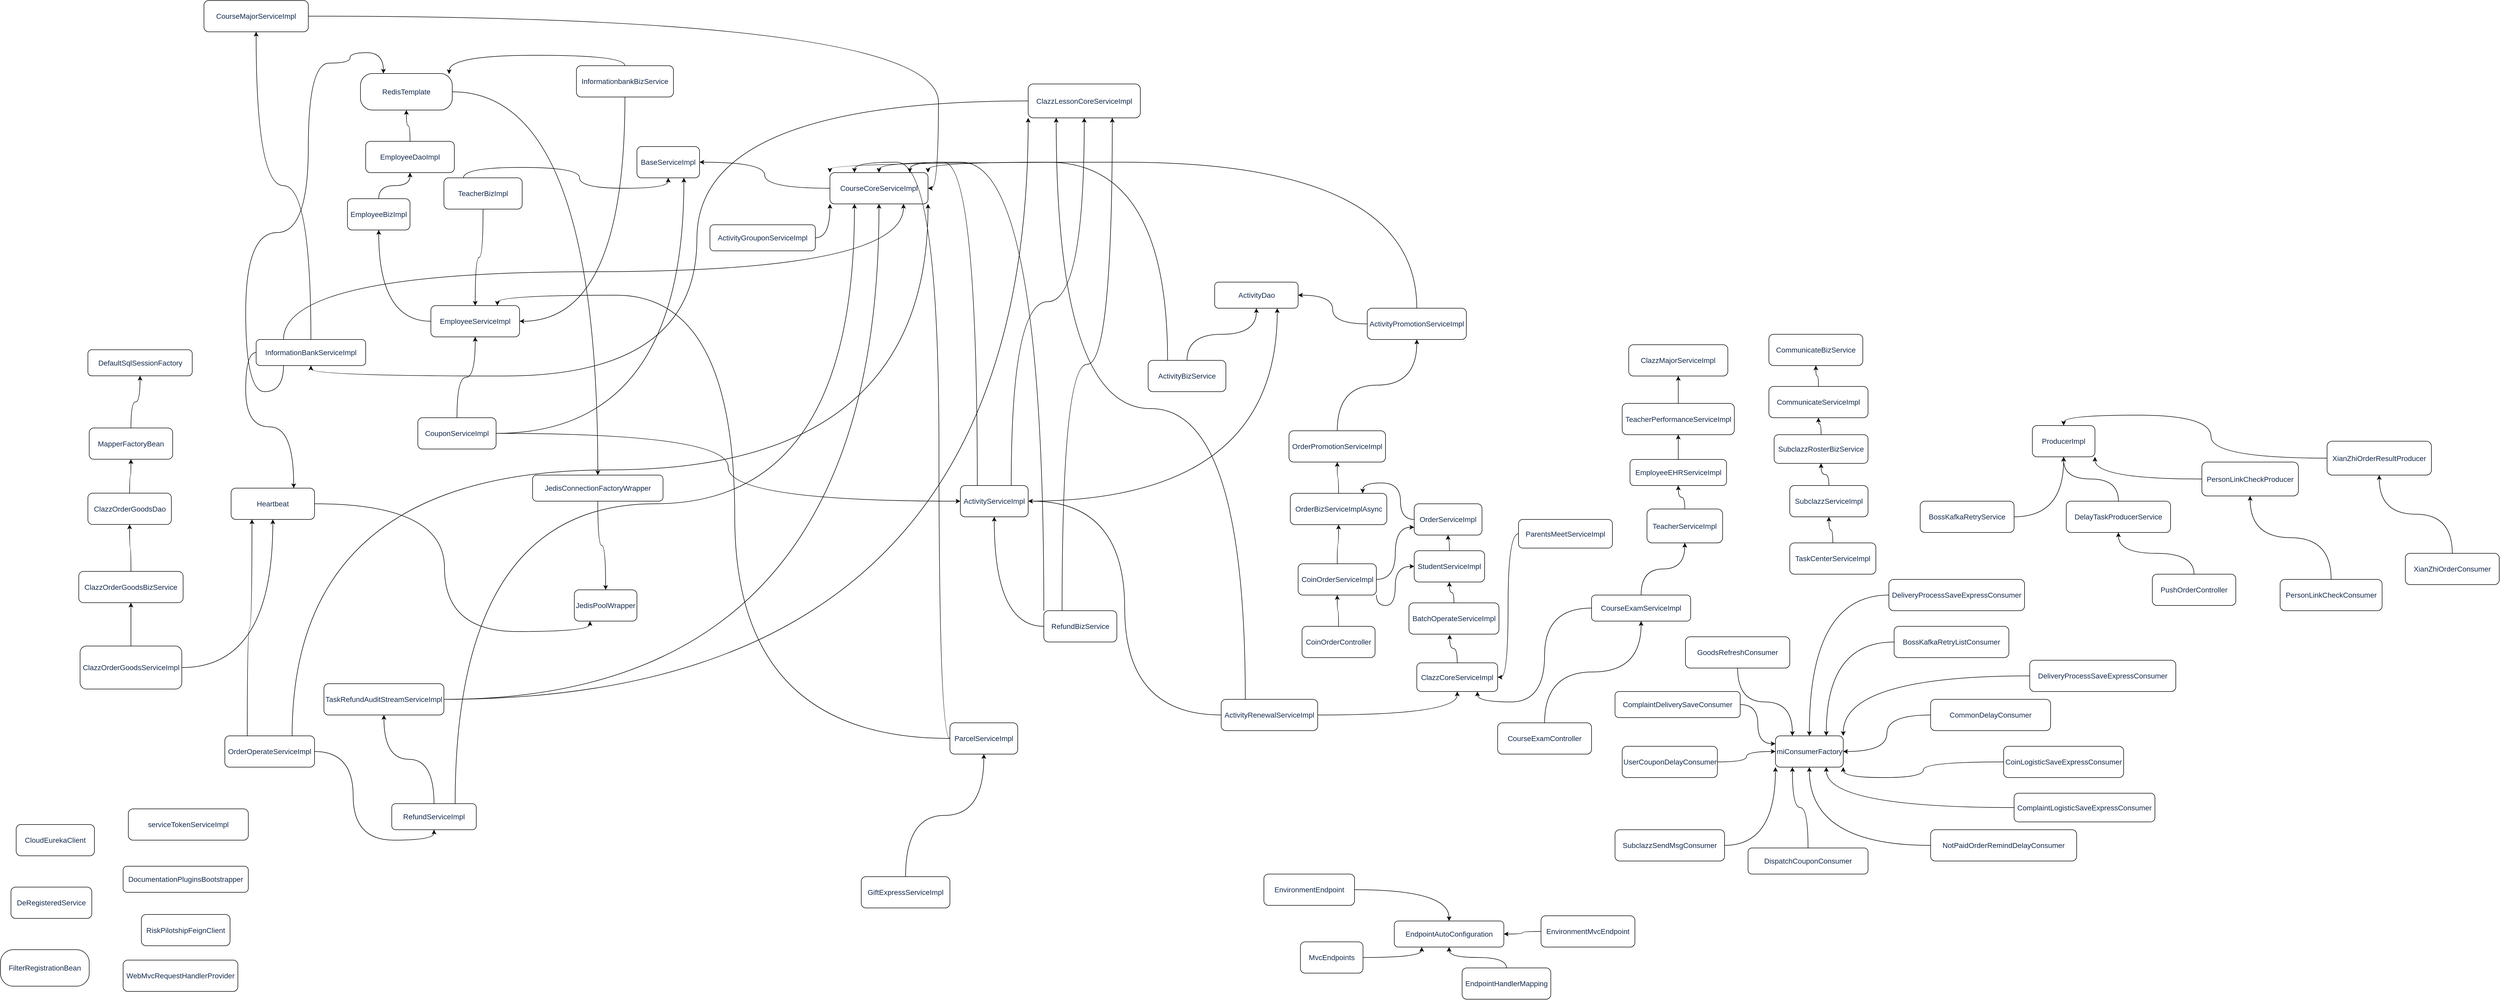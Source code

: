 <mxfile version="14.1.9" type="github">
  <diagram id="prtHgNgQTEPvFCAcTncT" name="Page-1">
    <mxGraphModel dx="4773" dy="5586" grid="1" gridSize="10" guides="1" tooltips="1" connect="1" arrows="1" fold="1" page="1" pageScale="1" pageWidth="3300" pageHeight="4681" math="0" shadow="0">
      <root>
        <mxCell id="0" />
        <mxCell id="1" parent="0" />
        <mxCell id="YcmoeB8cuKXgxBo_Db_2-1" value="&lt;span style=&quot;color: rgb(23 , 43 , 77) ; font-family: , , &amp;#34;segoe ui&amp;#34; , &amp;#34;roboto&amp;#34; , &amp;#34;oxygen&amp;#34; , &amp;#34;ubuntu&amp;#34; , &amp;#34;fira sans&amp;#34; , &amp;#34;droid sans&amp;#34; , &amp;#34;helvetica neue&amp;#34; , sans-serif ; font-size: 14px ; text-align: left ; background-color: rgb(255 , 255 , 255)&quot;&gt;serviceTokenServiceImpl&lt;/span&gt;" style="rounded=1;whiteSpace=wrap;html=1;" vertex="1" parent="1">
          <mxGeometry x="-805" y="880" width="230" height="60" as="geometry" />
        </mxCell>
        <mxCell id="YcmoeB8cuKXgxBo_Db_2-2" value="&lt;span style=&quot;color: rgb(23 , 43 , 77) ; font-family: , , &amp;#34;segoe ui&amp;#34; , &amp;#34;roboto&amp;#34; , &amp;#34;oxygen&amp;#34; , &amp;#34;ubuntu&amp;#34; , &amp;#34;fira sans&amp;#34; , &amp;#34;droid sans&amp;#34; , &amp;#34;helvetica neue&amp;#34; , sans-serif ; font-size: 14px ; text-align: left ; background-color: rgb(255 , 255 , 255)&quot;&gt;FilterRegistrationBean&lt;/span&gt;" style="rounded=1;whiteSpace=wrap;html=1;arcSize=35;" vertex="1" parent="1">
          <mxGeometry x="-1050" y="1150" width="170" height="70" as="geometry" />
        </mxCell>
        <mxCell id="YcmoeB8cuKXgxBo_Db_2-3" value="&lt;span style=&quot;color: rgb(23 , 43 , 77) ; font-family: , , &amp;#34;segoe ui&amp;#34; , &amp;#34;roboto&amp;#34; , &amp;#34;oxygen&amp;#34; , &amp;#34;ubuntu&amp;#34; , &amp;#34;fira sans&amp;#34; , &amp;#34;droid sans&amp;#34; , &amp;#34;helvetica neue&amp;#34; , sans-serif ; font-size: 14px ; text-align: left ; background-color: rgb(255 , 255 , 255)&quot;&gt;BaseServiceImpl&lt;/span&gt;" style="rounded=1;whiteSpace=wrap;html=1;" vertex="1" parent="1">
          <mxGeometry x="170" y="-390" width="120" height="60" as="geometry" />
        </mxCell>
        <mxCell id="YcmoeB8cuKXgxBo_Db_2-4" value="&lt;span style=&quot;color: rgb(23 , 43 , 77) ; font-family: , , &amp;#34;segoe ui&amp;#34; , &amp;#34;roboto&amp;#34; , &amp;#34;oxygen&amp;#34; , &amp;#34;ubuntu&amp;#34; , &amp;#34;fira sans&amp;#34; , &amp;#34;droid sans&amp;#34; , &amp;#34;helvetica neue&amp;#34; , sans-serif ; font-size: 14px ; text-align: left ; background-color: rgb(255 , 255 , 255)&quot;&gt;JedisPoolWrapper&lt;/span&gt;" style="rounded=1;whiteSpace=wrap;html=1;" vertex="1" parent="1">
          <mxGeometry x="50" y="460" width="120" height="60" as="geometry" />
        </mxCell>
        <mxCell id="YcmoeB8cuKXgxBo_Db_2-91" value="" style="edgeStyle=orthogonalEdgeStyle;orthogonalLoop=1;jettySize=auto;html=1;curved=1;" edge="1" parent="1" source="YcmoeB8cuKXgxBo_Db_2-6" target="YcmoeB8cuKXgxBo_Db_2-4">
          <mxGeometry relative="1" as="geometry" />
        </mxCell>
        <mxCell id="YcmoeB8cuKXgxBo_Db_2-6" value="&lt;span style=&quot;color: rgb(23 , 43 , 77) ; font-family: , , &amp;#34;segoe ui&amp;#34; , &amp;#34;roboto&amp;#34; , &amp;#34;oxygen&amp;#34; , &amp;#34;ubuntu&amp;#34; , &amp;#34;fira sans&amp;#34; , &amp;#34;droid sans&amp;#34; , &amp;#34;helvetica neue&amp;#34; , sans-serif ; font-size: 14px ; text-align: left ; background-color: rgb(255 , 255 , 255)&quot;&gt;JedisConnectionFactoryWrapper&lt;/span&gt;" style="rounded=1;whiteSpace=wrap;html=1;" vertex="1" parent="1">
          <mxGeometry x="-30" y="240" width="250" height="50" as="geometry" />
        </mxCell>
        <mxCell id="YcmoeB8cuKXgxBo_Db_2-92" value="" style="edgeStyle=orthogonalEdgeStyle;curved=1;orthogonalLoop=1;jettySize=auto;html=1;" edge="1" parent="1" source="YcmoeB8cuKXgxBo_Db_2-7" target="YcmoeB8cuKXgxBo_Db_2-6">
          <mxGeometry relative="1" as="geometry" />
        </mxCell>
        <mxCell id="YcmoeB8cuKXgxBo_Db_2-7" value="&lt;span style=&quot;color: rgb(23 , 43 , 77) ; font-family: , , &amp;#34;segoe ui&amp;#34; , &amp;#34;roboto&amp;#34; , &amp;#34;oxygen&amp;#34; , &amp;#34;ubuntu&amp;#34; , &amp;#34;fira sans&amp;#34; , &amp;#34;droid sans&amp;#34; , &amp;#34;helvetica neue&amp;#34; , sans-serif ; font-size: 14px ; text-align: left ; background-color: rgb(255 , 255 , 255)&quot;&gt;RedisTemplate&lt;/span&gt;" style="rounded=1;whiteSpace=wrap;html=1;arcSize=33;" vertex="1" parent="1">
          <mxGeometry x="-360" y="-530" width="176" height="70" as="geometry" />
        </mxCell>
        <mxCell id="YcmoeB8cuKXgxBo_Db_2-93" value="" style="edgeStyle=orthogonalEdgeStyle;curved=1;orthogonalLoop=1;jettySize=auto;html=1;" edge="1" parent="1" source="YcmoeB8cuKXgxBo_Db_2-8" target="YcmoeB8cuKXgxBo_Db_2-7">
          <mxGeometry relative="1" as="geometry" />
        </mxCell>
        <mxCell id="YcmoeB8cuKXgxBo_Db_2-8" value="&lt;span style=&quot;color: rgb(23 , 43 , 77) ; font-family: , , &amp;#34;segoe ui&amp;#34; , &amp;#34;roboto&amp;#34; , &amp;#34;oxygen&amp;#34; , &amp;#34;ubuntu&amp;#34; , &amp;#34;fira sans&amp;#34; , &amp;#34;droid sans&amp;#34; , &amp;#34;helvetica neue&amp;#34; , sans-serif ; font-size: 14px ; text-align: left ; background-color: rgb(255 , 255 , 255)&quot;&gt;EmployeeDaoImpl&lt;/span&gt;" style="rounded=1;whiteSpace=wrap;html=1;" vertex="1" parent="1">
          <mxGeometry x="-350" y="-400.0" width="170" height="60" as="geometry" />
        </mxCell>
        <mxCell id="YcmoeB8cuKXgxBo_Db_2-94" value="" style="edgeStyle=orthogonalEdgeStyle;curved=1;orthogonalLoop=1;jettySize=auto;html=1;" edge="1" parent="1" source="YcmoeB8cuKXgxBo_Db_2-10" target="YcmoeB8cuKXgxBo_Db_2-8">
          <mxGeometry relative="1" as="geometry" />
        </mxCell>
        <mxCell id="YcmoeB8cuKXgxBo_Db_2-10" value="&lt;span style=&quot;color: rgb(23 , 43 , 77) ; font-family: , , &amp;#34;segoe ui&amp;#34; , &amp;#34;roboto&amp;#34; , &amp;#34;oxygen&amp;#34; , &amp;#34;ubuntu&amp;#34; , &amp;#34;fira sans&amp;#34; , &amp;#34;droid sans&amp;#34; , &amp;#34;helvetica neue&amp;#34; , sans-serif ; font-size: 14px ; text-align: left ; background-color: rgb(255 , 255 , 255)&quot;&gt;EmployeeBizImpl&lt;/span&gt;" style="rounded=1;whiteSpace=wrap;html=1;" vertex="1" parent="1">
          <mxGeometry x="-385" y="-290" width="120" height="60" as="geometry" />
        </mxCell>
        <mxCell id="YcmoeB8cuKXgxBo_Db_2-95" value="" style="edgeStyle=orthogonalEdgeStyle;curved=1;orthogonalLoop=1;jettySize=auto;html=1;" edge="1" parent="1" source="YcmoeB8cuKXgxBo_Db_2-12" target="YcmoeB8cuKXgxBo_Db_2-10">
          <mxGeometry relative="1" as="geometry" />
        </mxCell>
        <mxCell id="YcmoeB8cuKXgxBo_Db_2-12" value="&lt;span style=&quot;color: rgb(23 , 43 , 77) ; font-family: , , &amp;#34;segoe ui&amp;#34; , &amp;#34;roboto&amp;#34; , &amp;#34;oxygen&amp;#34; , &amp;#34;ubuntu&amp;#34; , &amp;#34;fira sans&amp;#34; , &amp;#34;droid sans&amp;#34; , &amp;#34;helvetica neue&amp;#34; , sans-serif ; font-size: 14px ; text-align: left ; background-color: rgb(255 , 255 , 255)&quot;&gt;EmployeeServiceImpl&lt;/span&gt;" style="rounded=1;whiteSpace=wrap;html=1;" vertex="1" parent="1">
          <mxGeometry x="-225" y="-85" width="170" height="60" as="geometry" />
        </mxCell>
        <mxCell id="YcmoeB8cuKXgxBo_Db_2-96" value="" style="edgeStyle=orthogonalEdgeStyle;curved=1;orthogonalLoop=1;jettySize=auto;html=1;" edge="1" parent="1" source="YcmoeB8cuKXgxBo_Db_2-13" target="YcmoeB8cuKXgxBo_Db_2-12">
          <mxGeometry relative="1" as="geometry" />
        </mxCell>
        <mxCell id="YcmoeB8cuKXgxBo_Db_2-97" style="edgeStyle=orthogonalEdgeStyle;orthogonalLoop=1;jettySize=auto;html=1;exitX=0.25;exitY=0;exitDx=0;exitDy=0;entryX=0.5;entryY=1;entryDx=0;entryDy=0;curved=1;" edge="1" parent="1" source="YcmoeB8cuKXgxBo_Db_2-13" target="YcmoeB8cuKXgxBo_Db_2-3">
          <mxGeometry relative="1" as="geometry">
            <mxPoint x="110" y="350" as="targetPoint" />
          </mxGeometry>
        </mxCell>
        <mxCell id="YcmoeB8cuKXgxBo_Db_2-13" value="&lt;span style=&quot;color: rgb(23 , 43 , 77) ; font-family: , , &amp;#34;segoe ui&amp;#34; , &amp;#34;roboto&amp;#34; , &amp;#34;oxygen&amp;#34; , &amp;#34;ubuntu&amp;#34; , &amp;#34;fira sans&amp;#34; , &amp;#34;droid sans&amp;#34; , &amp;#34;helvetica neue&amp;#34; , sans-serif ; font-size: 14px ; text-align: left ; background-color: rgb(255 , 255 , 255)&quot;&gt;TeacherBizImpl&lt;/span&gt;" style="rounded=1;whiteSpace=wrap;html=1;" vertex="1" parent="1">
          <mxGeometry x="-200" y="-330" width="150" height="60" as="geometry" />
        </mxCell>
        <mxCell id="YcmoeB8cuKXgxBo_Db_2-98" style="edgeStyle=orthogonalEdgeStyle;curved=1;orthogonalLoop=1;jettySize=auto;html=1;entryX=1;entryY=0.5;entryDx=0;entryDy=0;" edge="1" parent="1" source="YcmoeB8cuKXgxBo_Db_2-14" target="YcmoeB8cuKXgxBo_Db_2-3">
          <mxGeometry relative="1" as="geometry" />
        </mxCell>
        <mxCell id="YcmoeB8cuKXgxBo_Db_2-14" value="&lt;span style=&quot;color: rgb(23 , 43 , 77) ; font-family: , , &amp;#34;segoe ui&amp;#34; , &amp;#34;roboto&amp;#34; , &amp;#34;oxygen&amp;#34; , &amp;#34;ubuntu&amp;#34; , &amp;#34;fira sans&amp;#34; , &amp;#34;droid sans&amp;#34; , &amp;#34;helvetica neue&amp;#34; , sans-serif ; font-size: 14px ; text-align: left ; background-color: rgb(255 , 255 , 255)&quot;&gt;CourseCoreServiceImpl&lt;/span&gt;" style="rounded=1;whiteSpace=wrap;html=1;" vertex="1" parent="1">
          <mxGeometry x="540" y="-340" width="188" height="60" as="geometry" />
        </mxCell>
        <mxCell id="YcmoeB8cuKXgxBo_Db_2-202" style="edgeStyle=orthogonalEdgeStyle;curved=1;orthogonalLoop=1;jettySize=auto;html=1;exitX=0.5;exitY=1;exitDx=0;exitDy=0;entryX=1;entryY=0.5;entryDx=0;entryDy=0;" edge="1" parent="1" source="YcmoeB8cuKXgxBo_Db_2-15" target="YcmoeB8cuKXgxBo_Db_2-12">
          <mxGeometry relative="1" as="geometry" />
        </mxCell>
        <mxCell id="YcmoeB8cuKXgxBo_Db_2-203" style="edgeStyle=orthogonalEdgeStyle;curved=1;orthogonalLoop=1;jettySize=auto;html=1;exitX=0.5;exitY=0;exitDx=0;exitDy=0;entryX=0.966;entryY=0.014;entryDx=0;entryDy=0;entryPerimeter=0;" edge="1" parent="1" source="YcmoeB8cuKXgxBo_Db_2-15" target="YcmoeB8cuKXgxBo_Db_2-7">
          <mxGeometry relative="1" as="geometry" />
        </mxCell>
        <mxCell id="YcmoeB8cuKXgxBo_Db_2-15" value="&lt;span style=&quot;color: rgb(23 , 43 , 77) ; font-family: , , &amp;#34;segoe ui&amp;#34; , &amp;#34;roboto&amp;#34; , &amp;#34;oxygen&amp;#34; , &amp;#34;ubuntu&amp;#34; , &amp;#34;fira sans&amp;#34; , &amp;#34;droid sans&amp;#34; , &amp;#34;helvetica neue&amp;#34; , sans-serif ; font-size: 14px ; text-align: left ; background-color: rgb(255 , 255 , 255)&quot;&gt;InformationbankBizService&lt;/span&gt;" style="rounded=1;whiteSpace=wrap;html=1;" vertex="1" parent="1">
          <mxGeometry x="54" y="-545" width="186" height="60" as="geometry" />
        </mxCell>
        <mxCell id="YcmoeB8cuKXgxBo_Db_2-101" style="edgeStyle=orthogonalEdgeStyle;curved=1;orthogonalLoop=1;jettySize=auto;html=1;entryX=0.25;entryY=1;entryDx=0;entryDy=0;" edge="1" parent="1" source="YcmoeB8cuKXgxBo_Db_2-16" target="YcmoeB8cuKXgxBo_Db_2-4">
          <mxGeometry relative="1" as="geometry">
            <mxPoint x="340" y="160" as="targetPoint" />
          </mxGeometry>
        </mxCell>
        <mxCell id="YcmoeB8cuKXgxBo_Db_2-16" value="&lt;span style=&quot;color: rgb(23 , 43 , 77) ; font-family: , , &amp;#34;segoe ui&amp;#34; , &amp;#34;roboto&amp;#34; , &amp;#34;oxygen&amp;#34; , &amp;#34;ubuntu&amp;#34; , &amp;#34;fira sans&amp;#34; , &amp;#34;droid sans&amp;#34; , &amp;#34;helvetica neue&amp;#34; , sans-serif ; font-size: 14px ; text-align: left ; background-color: rgb(255 , 255 , 255)&quot;&gt;Heartbeat&lt;/span&gt;" style="rounded=1;whiteSpace=wrap;html=1;" vertex="1" parent="1">
          <mxGeometry x="-608" y="265" width="160" height="60" as="geometry" />
        </mxCell>
        <mxCell id="YcmoeB8cuKXgxBo_Db_2-102" style="edgeStyle=orthogonalEdgeStyle;curved=1;orthogonalLoop=1;jettySize=auto;html=1;entryX=1;entryY=0.5;entryDx=0;entryDy=0;" edge="1" parent="1" source="YcmoeB8cuKXgxBo_Db_2-17" target="YcmoeB8cuKXgxBo_Db_2-14">
          <mxGeometry relative="1" as="geometry" />
        </mxCell>
        <mxCell id="YcmoeB8cuKXgxBo_Db_2-17" value="&lt;span style=&quot;color: rgb(23 , 43 , 77) ; font-family: , , &amp;#34;segoe ui&amp;#34; , &amp;#34;roboto&amp;#34; , &amp;#34;oxygen&amp;#34; , &amp;#34;ubuntu&amp;#34; , &amp;#34;fira sans&amp;#34; , &amp;#34;droid sans&amp;#34; , &amp;#34;helvetica neue&amp;#34; , sans-serif ; font-size: 14px ; text-align: left ; background-color: rgb(255 , 255 , 255)&quot;&gt;CourseMajorServiceImpl&lt;/span&gt;" style="rounded=1;whiteSpace=wrap;html=1;" vertex="1" parent="1">
          <mxGeometry x="-660" y="-670" width="200" height="60" as="geometry" />
        </mxCell>
        <mxCell id="YcmoeB8cuKXgxBo_Db_2-104" style="edgeStyle=orthogonalEdgeStyle;curved=1;orthogonalLoop=1;jettySize=auto;html=1;exitX=0.5;exitY=0;exitDx=0;exitDy=0;entryX=0.5;entryY=1;entryDx=0;entryDy=0;" edge="1" parent="1" source="YcmoeB8cuKXgxBo_Db_2-18" target="YcmoeB8cuKXgxBo_Db_2-17">
          <mxGeometry relative="1" as="geometry" />
        </mxCell>
        <mxCell id="YcmoeB8cuKXgxBo_Db_2-105" style="edgeStyle=orthogonalEdgeStyle;curved=1;orthogonalLoop=1;jettySize=auto;html=1;exitX=0.25;exitY=0;exitDx=0;exitDy=0;entryX=0.75;entryY=1;entryDx=0;entryDy=0;" edge="1" parent="1" source="YcmoeB8cuKXgxBo_Db_2-18" target="YcmoeB8cuKXgxBo_Db_2-14">
          <mxGeometry relative="1" as="geometry" />
        </mxCell>
        <mxCell id="YcmoeB8cuKXgxBo_Db_2-106" style="edgeStyle=orthogonalEdgeStyle;curved=1;orthogonalLoop=1;jettySize=auto;html=1;exitX=0;exitY=0.5;exitDx=0;exitDy=0;entryX=0.75;entryY=0;entryDx=0;entryDy=0;" edge="1" parent="1" source="YcmoeB8cuKXgxBo_Db_2-18" target="YcmoeB8cuKXgxBo_Db_2-16">
          <mxGeometry relative="1" as="geometry">
            <mxPoint x="170" y="200" as="targetPoint" />
          </mxGeometry>
        </mxCell>
        <mxCell id="YcmoeB8cuKXgxBo_Db_2-107" style="edgeStyle=orthogonalEdgeStyle;curved=1;orthogonalLoop=1;jettySize=auto;html=1;exitX=0.25;exitY=1;exitDx=0;exitDy=0;entryX=0.25;entryY=0;entryDx=0;entryDy=0;" edge="1" parent="1" source="YcmoeB8cuKXgxBo_Db_2-18" target="YcmoeB8cuKXgxBo_Db_2-7">
          <mxGeometry relative="1" as="geometry">
            <Array as="points">
              <mxPoint x="-507" y="80" />
              <mxPoint x="-580" y="80" />
              <mxPoint x="-580" y="-225" />
              <mxPoint x="-460" y="-225" />
              <mxPoint x="-460" y="-550" />
              <mxPoint x="-380" y="-550" />
              <mxPoint x="-380" y="-570" />
              <mxPoint x="-316" y="-570" />
            </Array>
          </mxGeometry>
        </mxCell>
        <mxCell id="YcmoeB8cuKXgxBo_Db_2-18" value="&lt;span style=&quot;color: rgb(23 , 43 , 77) ; font-family: , , &amp;#34;segoe ui&amp;#34; , &amp;#34;roboto&amp;#34; , &amp;#34;oxygen&amp;#34; , &amp;#34;ubuntu&amp;#34; , &amp;#34;fira sans&amp;#34; , &amp;#34;droid sans&amp;#34; , &amp;#34;helvetica neue&amp;#34; , sans-serif ; font-size: 14px ; text-align: left ; background-color: rgb(255 , 255 , 255)&quot;&gt;InformationBankServiceImpl&lt;/span&gt;" style="rounded=1;whiteSpace=wrap;html=1;" vertex="1" parent="1">
          <mxGeometry x="-560" y="-20" width="210" height="50" as="geometry" />
        </mxCell>
        <mxCell id="YcmoeB8cuKXgxBo_Db_2-108" style="edgeStyle=orthogonalEdgeStyle;curved=1;orthogonalLoop=1;jettySize=auto;html=1;entryX=0.5;entryY=1;entryDx=0;entryDy=0;" edge="1" parent="1" source="YcmoeB8cuKXgxBo_Db_2-19" target="YcmoeB8cuKXgxBo_Db_2-18">
          <mxGeometry relative="1" as="geometry" />
        </mxCell>
        <mxCell id="YcmoeB8cuKXgxBo_Db_2-19" value="&lt;span style=&quot;color: rgb(23 , 43 , 77) ; font-family: , , &amp;#34;segoe ui&amp;#34; , &amp;#34;roboto&amp;#34; , &amp;#34;oxygen&amp;#34; , &amp;#34;ubuntu&amp;#34; , &amp;#34;fira sans&amp;#34; , &amp;#34;droid sans&amp;#34; , &amp;#34;helvetica neue&amp;#34; , sans-serif ; font-size: 14px ; text-align: left ; background-color: rgb(255 , 255 , 255)&quot;&gt;ClazzLessonCoreServiceImpl&lt;/span&gt;" style="rounded=1;whiteSpace=wrap;html=1;" vertex="1" parent="1">
          <mxGeometry x="920" y="-510" width="215" height="65" as="geometry" />
        </mxCell>
        <mxCell id="YcmoeB8cuKXgxBo_Db_2-20" value="&lt;span style=&quot;color: rgb(23 , 43 , 77) ; font-family: , , &amp;#34;segoe ui&amp;#34; , &amp;#34;roboto&amp;#34; , &amp;#34;oxygen&amp;#34; , &amp;#34;ubuntu&amp;#34; , &amp;#34;fira sans&amp;#34; , &amp;#34;droid sans&amp;#34; , &amp;#34;helvetica neue&amp;#34; , sans-serif ; font-size: 14px ; text-align: left ; background-color: rgb(255 , 255 , 255)&quot;&gt;DefaultSqlSessionFactory&lt;/span&gt;" style="rounded=1;whiteSpace=wrap;html=1;" vertex="1" parent="1">
          <mxGeometry x="-882.5" y="-0.32" width="200" height="50" as="geometry" />
        </mxCell>
        <mxCell id="YcmoeB8cuKXgxBo_Db_2-110" style="edgeStyle=orthogonalEdgeStyle;curved=1;orthogonalLoop=1;jettySize=auto;html=1;" edge="1" parent="1" source="YcmoeB8cuKXgxBo_Db_2-21" target="YcmoeB8cuKXgxBo_Db_2-20">
          <mxGeometry relative="1" as="geometry" />
        </mxCell>
        <mxCell id="YcmoeB8cuKXgxBo_Db_2-21" value="&lt;span style=&quot;color: rgb(23 , 43 , 77) ; font-family: , , &amp;#34;segoe ui&amp;#34; , &amp;#34;roboto&amp;#34; , &amp;#34;oxygen&amp;#34; , &amp;#34;ubuntu&amp;#34; , &amp;#34;fira sans&amp;#34; , &amp;#34;droid sans&amp;#34; , &amp;#34;helvetica neue&amp;#34; , sans-serif ; font-size: 14px ; text-align: left ; background-color: rgb(255 , 255 , 255)&quot;&gt;MapperFactoryBean&lt;/span&gt;" style="rounded=1;whiteSpace=wrap;html=1;" vertex="1" parent="1">
          <mxGeometry x="-880" y="149.68" width="160" height="60" as="geometry" />
        </mxCell>
        <mxCell id="YcmoeB8cuKXgxBo_Db_2-196" value="" style="edgeStyle=orthogonalEdgeStyle;curved=1;orthogonalLoop=1;jettySize=auto;html=1;" edge="1" parent="1" source="YcmoeB8cuKXgxBo_Db_2-22" target="YcmoeB8cuKXgxBo_Db_2-21">
          <mxGeometry relative="1" as="geometry" />
        </mxCell>
        <mxCell id="YcmoeB8cuKXgxBo_Db_2-22" value="&lt;span style=&quot;color: rgb(23 , 43 , 77) ; font-family: , , &amp;#34;segoe ui&amp;#34; , &amp;#34;roboto&amp;#34; , &amp;#34;oxygen&amp;#34; , &amp;#34;ubuntu&amp;#34; , &amp;#34;fira sans&amp;#34; , &amp;#34;droid sans&amp;#34; , &amp;#34;helvetica neue&amp;#34; , sans-serif ; font-size: 14px ; text-align: left ; background-color: rgb(255 , 255 , 255)&quot;&gt;ClazzOrderGoodsDao&lt;/span&gt;" style="rounded=1;whiteSpace=wrap;html=1;" vertex="1" parent="1">
          <mxGeometry x="-882.5" y="274.68" width="160" height="60" as="geometry" />
        </mxCell>
        <mxCell id="YcmoeB8cuKXgxBo_Db_2-111" style="edgeStyle=orthogonalEdgeStyle;curved=1;orthogonalLoop=1;jettySize=auto;html=1;" edge="1" parent="1" source="YcmoeB8cuKXgxBo_Db_2-23" target="YcmoeB8cuKXgxBo_Db_2-22">
          <mxGeometry relative="1" as="geometry" />
        </mxCell>
        <mxCell id="YcmoeB8cuKXgxBo_Db_2-23" value="&lt;span style=&quot;color: rgb(23 , 43 , 77) ; font-family: , , &amp;#34;segoe ui&amp;#34; , &amp;#34;roboto&amp;#34; , &amp;#34;oxygen&amp;#34; , &amp;#34;ubuntu&amp;#34; , &amp;#34;fira sans&amp;#34; , &amp;#34;droid sans&amp;#34; , &amp;#34;helvetica neue&amp;#34; , sans-serif ; font-size: 14px ; text-align: left ; background-color: rgb(255 , 255 , 255)&quot;&gt;ClazzOrderGoodsBizService&lt;/span&gt;" style="rounded=1;whiteSpace=wrap;html=1;" vertex="1" parent="1">
          <mxGeometry x="-900" y="424.68" width="200" height="60" as="geometry" />
        </mxCell>
        <mxCell id="YcmoeB8cuKXgxBo_Db_2-112" style="edgeStyle=orthogonalEdgeStyle;curved=1;orthogonalLoop=1;jettySize=auto;html=1;exitX=0;exitY=0.5;exitDx=0;exitDy=0;entryX=0.5;entryY=1;entryDx=0;entryDy=0;" edge="1" parent="1" source="YcmoeB8cuKXgxBo_Db_2-24" target="YcmoeB8cuKXgxBo_Db_2-23">
          <mxGeometry relative="1" as="geometry" />
        </mxCell>
        <mxCell id="YcmoeB8cuKXgxBo_Db_2-198" value="" style="edgeStyle=orthogonalEdgeStyle;curved=1;orthogonalLoop=1;jettySize=auto;html=1;" edge="1" parent="1" source="YcmoeB8cuKXgxBo_Db_2-24" target="YcmoeB8cuKXgxBo_Db_2-16">
          <mxGeometry relative="1" as="geometry" />
        </mxCell>
        <mxCell id="YcmoeB8cuKXgxBo_Db_2-24" value="&lt;span style=&quot;color: rgb(23 , 43 , 77) ; font-family: , , &amp;#34;segoe ui&amp;#34; , &amp;#34;roboto&amp;#34; , &amp;#34;oxygen&amp;#34; , &amp;#34;ubuntu&amp;#34; , &amp;#34;fira sans&amp;#34; , &amp;#34;droid sans&amp;#34; , &amp;#34;helvetica neue&amp;#34; , sans-serif ; font-size: 14px ; text-align: left ; background-color: rgb(255 , 255 , 255)&quot;&gt;ClazzOrderGoodsServiceImpl&lt;/span&gt;" style="rounded=1;whiteSpace=wrap;html=1;direction=south;" vertex="1" parent="1">
          <mxGeometry x="-897.5" y="567.81" width="195" height="82.5" as="geometry" />
        </mxCell>
        <mxCell id="YcmoeB8cuKXgxBo_Db_2-25" value="&lt;span style=&quot;color: rgb(23 , 43 , 77) ; font-family: , , &amp;#34;segoe ui&amp;#34; , &amp;#34;roboto&amp;#34; , &amp;#34;oxygen&amp;#34; , &amp;#34;ubuntu&amp;#34; , &amp;#34;fira sans&amp;#34; , &amp;#34;droid sans&amp;#34; , &amp;#34;helvetica neue&amp;#34; , sans-serif ; font-size: 14px ; text-align: left ; background-color: rgb(255 , 255 , 255)&quot;&gt;ActivityDao&lt;/span&gt;" style="rounded=1;whiteSpace=wrap;html=1;" vertex="1" parent="1">
          <mxGeometry x="1277.5" y="-130" width="160" height="50" as="geometry" />
        </mxCell>
        <mxCell id="YcmoeB8cuKXgxBo_Db_2-115" style="edgeStyle=orthogonalEdgeStyle;curved=1;orthogonalLoop=1;jettySize=auto;html=1;entryX=0.5;entryY=1;entryDx=0;entryDy=0;" edge="1" parent="1" source="YcmoeB8cuKXgxBo_Db_2-26" target="YcmoeB8cuKXgxBo_Db_2-14">
          <mxGeometry relative="1" as="geometry" />
        </mxCell>
        <mxCell id="YcmoeB8cuKXgxBo_Db_2-199" style="edgeStyle=orthogonalEdgeStyle;curved=1;orthogonalLoop=1;jettySize=auto;html=1;exitX=1;exitY=0.5;exitDx=0;exitDy=0;entryX=0;entryY=1;entryDx=0;entryDy=0;" edge="1" parent="1" source="YcmoeB8cuKXgxBo_Db_2-26" target="YcmoeB8cuKXgxBo_Db_2-19">
          <mxGeometry relative="1" as="geometry" />
        </mxCell>
        <mxCell id="YcmoeB8cuKXgxBo_Db_2-26" value="&lt;span style=&quot;color: rgb(23 , 43 , 77) ; font-family: , , &amp;#34;segoe ui&amp;#34; , &amp;#34;roboto&amp;#34; , &amp;#34;oxygen&amp;#34; , &amp;#34;ubuntu&amp;#34; , &amp;#34;fira sans&amp;#34; , &amp;#34;droid sans&amp;#34; , &amp;#34;helvetica neue&amp;#34; , sans-serif ; font-size: 14px ; text-align: left ; background-color: rgb(255 , 255 , 255)&quot;&gt;TaskRefundAuditStreamServiceImpl&lt;/span&gt;" style="rounded=1;whiteSpace=wrap;html=1;" vertex="1" parent="1">
          <mxGeometry x="-430" y="640" width="230" height="60" as="geometry" />
        </mxCell>
        <mxCell id="YcmoeB8cuKXgxBo_Db_2-116" style="edgeStyle=orthogonalEdgeStyle;curved=1;orthogonalLoop=1;jettySize=auto;html=1;exitX=0.5;exitY=0;exitDx=0;exitDy=0;entryX=0.5;entryY=1;entryDx=0;entryDy=0;" edge="1" parent="1" source="YcmoeB8cuKXgxBo_Db_2-27" target="YcmoeB8cuKXgxBo_Db_2-26">
          <mxGeometry relative="1" as="geometry" />
        </mxCell>
        <mxCell id="YcmoeB8cuKXgxBo_Db_2-117" style="edgeStyle=orthogonalEdgeStyle;curved=1;orthogonalLoop=1;jettySize=auto;html=1;exitX=0.75;exitY=0;exitDx=0;exitDy=0;entryX=0.25;entryY=1;entryDx=0;entryDy=0;" edge="1" parent="1" source="YcmoeB8cuKXgxBo_Db_2-27" target="YcmoeB8cuKXgxBo_Db_2-14">
          <mxGeometry relative="1" as="geometry" />
        </mxCell>
        <mxCell id="YcmoeB8cuKXgxBo_Db_2-27" value="&lt;span style=&quot;color: rgb(23 , 43 , 77) ; font-family: , , &amp;#34;segoe ui&amp;#34; , &amp;#34;roboto&amp;#34; , &amp;#34;oxygen&amp;#34; , &amp;#34;ubuntu&amp;#34; , &amp;#34;fira sans&amp;#34; , &amp;#34;droid sans&amp;#34; , &amp;#34;helvetica neue&amp;#34; , sans-serif ; font-size: 14px ; text-align: left ; background-color: rgb(255 , 255 , 255)&quot;&gt;RefundServiceImpl&lt;/span&gt;" style="rounded=1;whiteSpace=wrap;html=1;" vertex="1" parent="1">
          <mxGeometry x="-300" y="870" width="162" height="50" as="geometry" />
        </mxCell>
        <mxCell id="YcmoeB8cuKXgxBo_Db_2-118" style="edgeStyle=orthogonalEdgeStyle;curved=1;orthogonalLoop=1;jettySize=auto;html=1;entryX=0;entryY=1;entryDx=0;entryDy=0;" edge="1" parent="1" source="YcmoeB8cuKXgxBo_Db_2-28" target="YcmoeB8cuKXgxBo_Db_2-14">
          <mxGeometry relative="1" as="geometry" />
        </mxCell>
        <mxCell id="YcmoeB8cuKXgxBo_Db_2-28" value="&lt;span style=&quot;color: rgb(23 , 43 , 77) ; font-family: , , &amp;#34;segoe ui&amp;#34; , &amp;#34;roboto&amp;#34; , &amp;#34;oxygen&amp;#34; , &amp;#34;ubuntu&amp;#34; , &amp;#34;fira sans&amp;#34; , &amp;#34;droid sans&amp;#34; , &amp;#34;helvetica neue&amp;#34; , sans-serif ; font-size: 14px ; text-align: left ; background-color: rgb(255 , 255 , 255)&quot;&gt;ActivityGrouponServiceImpl&lt;/span&gt;" style="rounded=1;whiteSpace=wrap;html=1;" vertex="1" parent="1">
          <mxGeometry x="310" y="-240" width="202" height="50" as="geometry" />
        </mxCell>
        <mxCell id="YcmoeB8cuKXgxBo_Db_2-119" style="edgeStyle=orthogonalEdgeStyle;curved=1;orthogonalLoop=1;jettySize=auto;html=1;entryX=0.5;entryY=1;entryDx=0;entryDy=0;" edge="1" parent="1" source="YcmoeB8cuKXgxBo_Db_2-29" target="YcmoeB8cuKXgxBo_Db_2-27">
          <mxGeometry relative="1" as="geometry" />
        </mxCell>
        <mxCell id="YcmoeB8cuKXgxBo_Db_2-120" style="edgeStyle=orthogonalEdgeStyle;curved=1;orthogonalLoop=1;jettySize=auto;html=1;exitX=0.75;exitY=0;exitDx=0;exitDy=0;entryX=1;entryY=1;entryDx=0;entryDy=0;" edge="1" parent="1" source="YcmoeB8cuKXgxBo_Db_2-29" target="YcmoeB8cuKXgxBo_Db_2-14">
          <mxGeometry relative="1" as="geometry" />
        </mxCell>
        <mxCell id="YcmoeB8cuKXgxBo_Db_2-121" style="edgeStyle=orthogonalEdgeStyle;curved=1;orthogonalLoop=1;jettySize=auto;html=1;exitX=0.25;exitY=0;exitDx=0;exitDy=0;entryX=0.25;entryY=1;entryDx=0;entryDy=0;" edge="1" parent="1" source="YcmoeB8cuKXgxBo_Db_2-29" target="YcmoeB8cuKXgxBo_Db_2-16">
          <mxGeometry relative="1" as="geometry" />
        </mxCell>
        <mxCell id="YcmoeB8cuKXgxBo_Db_2-29" value="&lt;span style=&quot;color: rgb(23 , 43 , 77) ; font-family: , , &amp;#34;segoe ui&amp;#34; , &amp;#34;roboto&amp;#34; , &amp;#34;oxygen&amp;#34; , &amp;#34;ubuntu&amp;#34; , &amp;#34;fira sans&amp;#34; , &amp;#34;droid sans&amp;#34; , &amp;#34;helvetica neue&amp;#34; , sans-serif ; font-size: 14px ; text-align: left ; background-color: rgb(255 , 255 , 255)&quot;&gt;OrderOperateServiceImpl&lt;/span&gt;" style="rounded=1;whiteSpace=wrap;html=1;" vertex="1" parent="1">
          <mxGeometry x="-620" y="740" width="172" height="60" as="geometry" />
        </mxCell>
        <mxCell id="YcmoeB8cuKXgxBo_Db_2-124" style="edgeStyle=orthogonalEdgeStyle;curved=1;orthogonalLoop=1;jettySize=auto;html=1;entryX=0.75;entryY=1;entryDx=0;entryDy=0;" edge="1" parent="1" source="YcmoeB8cuKXgxBo_Db_2-30" target="YcmoeB8cuKXgxBo_Db_2-25">
          <mxGeometry relative="1" as="geometry" />
        </mxCell>
        <mxCell id="YcmoeB8cuKXgxBo_Db_2-125" style="edgeStyle=orthogonalEdgeStyle;curved=1;orthogonalLoop=1;jettySize=auto;html=1;exitX=0.25;exitY=0;exitDx=0;exitDy=0;entryX=0.814;entryY=0;entryDx=0;entryDy=0;entryPerimeter=0;" edge="1" parent="1" source="YcmoeB8cuKXgxBo_Db_2-30" target="YcmoeB8cuKXgxBo_Db_2-14">
          <mxGeometry relative="1" as="geometry" />
        </mxCell>
        <mxCell id="YcmoeB8cuKXgxBo_Db_2-126" style="edgeStyle=orthogonalEdgeStyle;curved=1;orthogonalLoop=1;jettySize=auto;html=1;exitX=0.75;exitY=0;exitDx=0;exitDy=0;entryX=0.5;entryY=1;entryDx=0;entryDy=0;" edge="1" parent="1" source="YcmoeB8cuKXgxBo_Db_2-30" target="YcmoeB8cuKXgxBo_Db_2-19">
          <mxGeometry relative="1" as="geometry" />
        </mxCell>
        <mxCell id="YcmoeB8cuKXgxBo_Db_2-30" value="&lt;span style=&quot;color: rgb(23 , 43 , 77) ; font-family: , , &amp;#34;segoe ui&amp;#34; , &amp;#34;roboto&amp;#34; , &amp;#34;oxygen&amp;#34; , &amp;#34;ubuntu&amp;#34; , &amp;#34;fira sans&amp;#34; , &amp;#34;droid sans&amp;#34; , &amp;#34;helvetica neue&amp;#34; , sans-serif ; font-size: 14px ; text-align: left ; background-color: rgb(255 , 255 , 255)&quot;&gt;ActivityServiceImpl&lt;/span&gt;" style="rounded=1;whiteSpace=wrap;html=1;" vertex="1" parent="1">
          <mxGeometry x="790" y="260" width="130" height="60" as="geometry" />
        </mxCell>
        <mxCell id="YcmoeB8cuKXgxBo_Db_2-122" style="edgeStyle=orthogonalEdgeStyle;curved=1;orthogonalLoop=1;jettySize=auto;html=1;exitX=0.5;exitY=0;exitDx=0;exitDy=0;entryX=0.5;entryY=1;entryDx=0;entryDy=0;" edge="1" parent="1" source="YcmoeB8cuKXgxBo_Db_2-31" target="YcmoeB8cuKXgxBo_Db_2-25">
          <mxGeometry relative="1" as="geometry" />
        </mxCell>
        <mxCell id="YcmoeB8cuKXgxBo_Db_2-123" style="edgeStyle=orthogonalEdgeStyle;curved=1;orthogonalLoop=1;jettySize=auto;html=1;exitX=0.25;exitY=0;exitDx=0;exitDy=0;entryX=1;entryY=0;entryDx=0;entryDy=0;" edge="1" parent="1" source="YcmoeB8cuKXgxBo_Db_2-31" target="YcmoeB8cuKXgxBo_Db_2-14">
          <mxGeometry relative="1" as="geometry" />
        </mxCell>
        <mxCell id="YcmoeB8cuKXgxBo_Db_2-31" value="&lt;span style=&quot;color: rgb(23 , 43 , 77) ; font-family: , , &amp;#34;segoe ui&amp;#34; , &amp;#34;roboto&amp;#34; , &amp;#34;oxygen&amp;#34; , &amp;#34;ubuntu&amp;#34; , &amp;#34;fira sans&amp;#34; , &amp;#34;droid sans&amp;#34; , &amp;#34;helvetica neue&amp;#34; , sans-serif ; font-size: 14px ; text-align: left ; background-color: rgb(255 , 255 , 255)&quot;&gt;ActivityBizService&lt;/span&gt;" style="rounded=1;whiteSpace=wrap;html=1;" vertex="1" parent="1">
          <mxGeometry x="1150" y="20" width="149" height="60" as="geometry" />
        </mxCell>
        <mxCell id="YcmoeB8cuKXgxBo_Db_2-127" style="edgeStyle=orthogonalEdgeStyle;curved=1;orthogonalLoop=1;jettySize=auto;html=1;" edge="1" parent="1" source="YcmoeB8cuKXgxBo_Db_2-32" target="YcmoeB8cuKXgxBo_Db_2-30">
          <mxGeometry relative="1" as="geometry" />
        </mxCell>
        <mxCell id="YcmoeB8cuKXgxBo_Db_2-128" style="edgeStyle=orthogonalEdgeStyle;curved=1;orthogonalLoop=1;jettySize=auto;html=1;exitX=0.25;exitY=0;exitDx=0;exitDy=0;entryX=0.75;entryY=1;entryDx=0;entryDy=0;" edge="1" parent="1" source="YcmoeB8cuKXgxBo_Db_2-32" target="YcmoeB8cuKXgxBo_Db_2-19">
          <mxGeometry relative="1" as="geometry" />
        </mxCell>
        <mxCell id="YcmoeB8cuKXgxBo_Db_2-129" style="edgeStyle=orthogonalEdgeStyle;curved=1;orthogonalLoop=1;jettySize=auto;html=1;exitX=0;exitY=0;exitDx=0;exitDy=0;entryX=0.5;entryY=0;entryDx=0;entryDy=0;" edge="1" parent="1" source="YcmoeB8cuKXgxBo_Db_2-32" target="YcmoeB8cuKXgxBo_Db_2-14">
          <mxGeometry relative="1" as="geometry" />
        </mxCell>
        <mxCell id="YcmoeB8cuKXgxBo_Db_2-32" value="&lt;span style=&quot;color: rgb(23 , 43 , 77) ; font-family: , , &amp;#34;segoe ui&amp;#34; , &amp;#34;roboto&amp;#34; , &amp;#34;oxygen&amp;#34; , &amp;#34;ubuntu&amp;#34; , &amp;#34;fira sans&amp;#34; , &amp;#34;droid sans&amp;#34; , &amp;#34;helvetica neue&amp;#34; , sans-serif ; font-size: 14px ; text-align: left ; background-color: rgb(255 , 255 , 255)&quot;&gt;RefundBizService&lt;/span&gt;" style="rounded=1;whiteSpace=wrap;html=1;" vertex="1" parent="1">
          <mxGeometry x="950" y="500" width="140" height="60" as="geometry" />
        </mxCell>
        <mxCell id="YcmoeB8cuKXgxBo_Db_2-132" style="edgeStyle=orthogonalEdgeStyle;curved=1;orthogonalLoop=1;jettySize=auto;html=1;entryX=0.5;entryY=1;entryDx=0;entryDy=0;" edge="1" parent="1" source="YcmoeB8cuKXgxBo_Db_2-33" target="YcmoeB8cuKXgxBo_Db_2-34">
          <mxGeometry relative="1" as="geometry" />
        </mxCell>
        <mxCell id="YcmoeB8cuKXgxBo_Db_2-33" value="&lt;span style=&quot;color: rgb(23 , 43 , 77) ; font-family: , , &amp;#34;segoe ui&amp;#34; , &amp;#34;roboto&amp;#34; , &amp;#34;oxygen&amp;#34; , &amp;#34;ubuntu&amp;#34; , &amp;#34;fira sans&amp;#34; , &amp;#34;droid sans&amp;#34; , &amp;#34;helvetica neue&amp;#34; , sans-serif ; font-size: 14px ; text-align: left ; background-color: rgb(255 , 255 , 255)&quot;&gt;GiftExpressServiceImpl&lt;/span&gt;" style="rounded=1;whiteSpace=wrap;html=1;" vertex="1" parent="1">
          <mxGeometry x="600" y="1010" width="170" height="60" as="geometry" />
        </mxCell>
        <mxCell id="YcmoeB8cuKXgxBo_Db_2-130" style="edgeStyle=orthogonalEdgeStyle;curved=1;orthogonalLoop=1;jettySize=auto;html=1;entryX=0.25;entryY=0;entryDx=0;entryDy=0;" edge="1" parent="1" source="YcmoeB8cuKXgxBo_Db_2-34" target="YcmoeB8cuKXgxBo_Db_2-14">
          <mxGeometry relative="1" as="geometry" />
        </mxCell>
        <mxCell id="YcmoeB8cuKXgxBo_Db_2-131" style="edgeStyle=orthogonalEdgeStyle;curved=1;orthogonalLoop=1;jettySize=auto;html=1;entryX=0.75;entryY=0;entryDx=0;entryDy=0;" edge="1" parent="1" source="YcmoeB8cuKXgxBo_Db_2-34" target="YcmoeB8cuKXgxBo_Db_2-12">
          <mxGeometry relative="1" as="geometry" />
        </mxCell>
        <mxCell id="YcmoeB8cuKXgxBo_Db_2-34" value="&lt;span style=&quot;color: rgb(23 , 43 , 77) ; font-family: , , &amp;#34;segoe ui&amp;#34; , &amp;#34;roboto&amp;#34; , &amp;#34;oxygen&amp;#34; , &amp;#34;ubuntu&amp;#34; , &amp;#34;fira sans&amp;#34; , &amp;#34;droid sans&amp;#34; , &amp;#34;helvetica neue&amp;#34; , sans-serif ; font-size: 14px ; text-align: left ; background-color: rgb(255 , 255 , 255)&quot;&gt;ParcelServiceImpl&lt;/span&gt;" style="rounded=1;whiteSpace=wrap;html=1;" vertex="1" parent="1">
          <mxGeometry x="770" y="715" width="130" height="60" as="geometry" />
        </mxCell>
        <mxCell id="YcmoeB8cuKXgxBo_Db_2-136" style="edgeStyle=orthogonalEdgeStyle;curved=1;orthogonalLoop=1;jettySize=auto;html=1;entryX=1;entryY=0.5;entryDx=0;entryDy=0;" edge="1" parent="1" source="YcmoeB8cuKXgxBo_Db_2-35" target="YcmoeB8cuKXgxBo_Db_2-25">
          <mxGeometry relative="1" as="geometry" />
        </mxCell>
        <mxCell id="YcmoeB8cuKXgxBo_Db_2-137" style="edgeStyle=orthogonalEdgeStyle;curved=1;orthogonalLoop=1;jettySize=auto;html=1;exitX=0.5;exitY=0;exitDx=0;exitDy=0;entryX=0;entryY=0;entryDx=0;entryDy=0;" edge="1" parent="1" source="YcmoeB8cuKXgxBo_Db_2-35" target="YcmoeB8cuKXgxBo_Db_2-14">
          <mxGeometry relative="1" as="geometry" />
        </mxCell>
        <mxCell id="YcmoeB8cuKXgxBo_Db_2-35" value="&lt;span style=&quot;color: rgb(23 , 43 , 77) ; font-family: , , &amp;#34;segoe ui&amp;#34; , &amp;#34;roboto&amp;#34; , &amp;#34;oxygen&amp;#34; , &amp;#34;ubuntu&amp;#34; , &amp;#34;fira sans&amp;#34; , &amp;#34;droid sans&amp;#34; , &amp;#34;helvetica neue&amp;#34; , sans-serif ; font-size: 14px ; text-align: left ; background-color: rgb(255 , 255 , 255)&quot;&gt;ActivityPromotionServiceImpl&lt;/span&gt;" style="rounded=1;whiteSpace=wrap;html=1;" vertex="1" parent="1">
          <mxGeometry x="1570" y="-80" width="190" height="60" as="geometry" />
        </mxCell>
        <mxCell id="YcmoeB8cuKXgxBo_Db_2-133" style="edgeStyle=orthogonalEdgeStyle;curved=1;orthogonalLoop=1;jettySize=auto;html=1;entryX=0;entryY=0.5;entryDx=0;entryDy=0;" edge="1" parent="1" source="YcmoeB8cuKXgxBo_Db_2-36" target="YcmoeB8cuKXgxBo_Db_2-30">
          <mxGeometry relative="1" as="geometry" />
        </mxCell>
        <mxCell id="YcmoeB8cuKXgxBo_Db_2-135" style="edgeStyle=orthogonalEdgeStyle;curved=1;orthogonalLoop=1;jettySize=auto;html=1;entryX=0.75;entryY=1;entryDx=0;entryDy=0;" edge="1" parent="1" source="YcmoeB8cuKXgxBo_Db_2-36" target="YcmoeB8cuKXgxBo_Db_2-3">
          <mxGeometry relative="1" as="geometry" />
        </mxCell>
        <mxCell id="YcmoeB8cuKXgxBo_Db_2-201" style="edgeStyle=orthogonalEdgeStyle;curved=1;orthogonalLoop=1;jettySize=auto;html=1;entryX=0.5;entryY=1;entryDx=0;entryDy=0;" edge="1" parent="1" source="YcmoeB8cuKXgxBo_Db_2-36" target="YcmoeB8cuKXgxBo_Db_2-12">
          <mxGeometry relative="1" as="geometry" />
        </mxCell>
        <mxCell id="YcmoeB8cuKXgxBo_Db_2-36" value="&lt;span style=&quot;color: rgb(23 , 43 , 77) ; font-family: , , &amp;#34;segoe ui&amp;#34; , &amp;#34;roboto&amp;#34; , &amp;#34;oxygen&amp;#34; , &amp;#34;ubuntu&amp;#34; , &amp;#34;fira sans&amp;#34; , &amp;#34;droid sans&amp;#34; , &amp;#34;helvetica neue&amp;#34; , sans-serif ; font-size: 14px ; text-align: left ; background-color: rgb(255 , 255 , 255)&quot;&gt;CouponServiceImpl&lt;/span&gt;" style="rounded=1;whiteSpace=wrap;html=1;" vertex="1" parent="1">
          <mxGeometry x="-250" y="130" width="150" height="60" as="geometry" />
        </mxCell>
        <mxCell id="YcmoeB8cuKXgxBo_Db_2-139" style="edgeStyle=orthogonalEdgeStyle;curved=1;orthogonalLoop=1;jettySize=auto;html=1;entryX=0.5;entryY=1;entryDx=0;entryDy=0;" edge="1" parent="1" source="YcmoeB8cuKXgxBo_Db_2-37" target="YcmoeB8cuKXgxBo_Db_2-38">
          <mxGeometry relative="1" as="geometry" />
        </mxCell>
        <mxCell id="YcmoeB8cuKXgxBo_Db_2-37" value="&lt;span style=&quot;color: rgb(23 , 43 , 77) ; font-family: , , &amp;#34;segoe ui&amp;#34; , &amp;#34;roboto&amp;#34; , &amp;#34;oxygen&amp;#34; , &amp;#34;ubuntu&amp;#34; , &amp;#34;fira sans&amp;#34; , &amp;#34;droid sans&amp;#34; , &amp;#34;helvetica neue&amp;#34; , sans-serif ; font-size: 14px ; text-align: left ; background-color: rgb(255 , 255 , 255)&quot;&gt;OrderBizServiceImplAsync&lt;/span&gt;" style="rounded=1;whiteSpace=wrap;html=1;" vertex="1" parent="1">
          <mxGeometry x="1422.5" y="275" width="185" height="60" as="geometry" />
        </mxCell>
        <mxCell id="YcmoeB8cuKXgxBo_Db_2-138" style="edgeStyle=orthogonalEdgeStyle;curved=1;orthogonalLoop=1;jettySize=auto;html=1;entryX=0.5;entryY=1;entryDx=0;entryDy=0;" edge="1" parent="1" source="YcmoeB8cuKXgxBo_Db_2-38" target="YcmoeB8cuKXgxBo_Db_2-35">
          <mxGeometry relative="1" as="geometry" />
        </mxCell>
        <mxCell id="YcmoeB8cuKXgxBo_Db_2-38" value="&lt;span style=&quot;color: rgb(23 , 43 , 77) ; font-family: , , &amp;#34;segoe ui&amp;#34; , &amp;#34;roboto&amp;#34; , &amp;#34;oxygen&amp;#34; , &amp;#34;ubuntu&amp;#34; , &amp;#34;fira sans&amp;#34; , &amp;#34;droid sans&amp;#34; , &amp;#34;helvetica neue&amp;#34; , sans-serif ; font-size: 14px ; text-align: left ; background-color: rgb(255 , 255 , 255)&quot;&gt;OrderPromotionServiceImpl&lt;/span&gt;" style="rounded=1;whiteSpace=wrap;html=1;" vertex="1" parent="1">
          <mxGeometry x="1420" y="155" width="185" height="60" as="geometry" />
        </mxCell>
        <mxCell id="YcmoeB8cuKXgxBo_Db_2-141" style="edgeStyle=orthogonalEdgeStyle;curved=1;orthogonalLoop=1;jettySize=auto;html=1;entryX=0.5;entryY=1;entryDx=0;entryDy=0;" edge="1" parent="1" source="YcmoeB8cuKXgxBo_Db_2-40" target="YcmoeB8cuKXgxBo_Db_2-41">
          <mxGeometry relative="1" as="geometry" />
        </mxCell>
        <mxCell id="YcmoeB8cuKXgxBo_Db_2-40" value="&lt;span style=&quot;color: rgb(23 , 43 , 77) ; font-family: , , &amp;#34;segoe ui&amp;#34; , &amp;#34;roboto&amp;#34; , &amp;#34;oxygen&amp;#34; , &amp;#34;ubuntu&amp;#34; , &amp;#34;fira sans&amp;#34; , &amp;#34;droid sans&amp;#34; , &amp;#34;helvetica neue&amp;#34; , sans-serif ; font-size: 14px ; text-align: left ; background-color: rgb(255 , 255 , 255)&quot;&gt;StudentServiceImpl&lt;/span&gt;" style="rounded=1;whiteSpace=wrap;html=1;" vertex="1" parent="1">
          <mxGeometry x="1660" y="385" width="135" height="60" as="geometry" />
        </mxCell>
        <mxCell id="YcmoeB8cuKXgxBo_Db_2-194" style="edgeStyle=orthogonalEdgeStyle;curved=1;orthogonalLoop=1;jettySize=auto;html=1;entryX=0.75;entryY=0;entryDx=0;entryDy=0;" edge="1" parent="1" source="YcmoeB8cuKXgxBo_Db_2-41" target="YcmoeB8cuKXgxBo_Db_2-37">
          <mxGeometry relative="1" as="geometry" />
        </mxCell>
        <mxCell id="YcmoeB8cuKXgxBo_Db_2-41" value="&lt;span style=&quot;color: rgb(23 , 43 , 77) ; font-family: , , &amp;#34;segoe ui&amp;#34; , &amp;#34;roboto&amp;#34; , &amp;#34;oxygen&amp;#34; , &amp;#34;ubuntu&amp;#34; , &amp;#34;fira sans&amp;#34; , &amp;#34;droid sans&amp;#34; , &amp;#34;helvetica neue&amp;#34; , sans-serif ; font-size: 14px ; text-align: left ; background-color: rgb(255 , 255 , 255)&quot;&gt;OrderServiceImpl&lt;/span&gt;" style="rounded=1;whiteSpace=wrap;html=1;" vertex="1" parent="1">
          <mxGeometry x="1660" y="295" width="130" height="60" as="geometry" />
        </mxCell>
        <mxCell id="YcmoeB8cuKXgxBo_Db_2-192" style="edgeStyle=orthogonalEdgeStyle;curved=1;orthogonalLoop=1;jettySize=auto;html=1;entryX=1;entryY=0.5;entryDx=0;entryDy=0;" edge="1" parent="1" source="YcmoeB8cuKXgxBo_Db_2-42" target="YcmoeB8cuKXgxBo_Db_2-43">
          <mxGeometry relative="1" as="geometry" />
        </mxCell>
        <mxCell id="YcmoeB8cuKXgxBo_Db_2-42" value="&lt;span style=&quot;color: rgb(23 , 43 , 77) ; font-family: , , &amp;#34;segoe ui&amp;#34; , &amp;#34;roboto&amp;#34; , &amp;#34;oxygen&amp;#34; , &amp;#34;ubuntu&amp;#34; , &amp;#34;fira sans&amp;#34; , &amp;#34;droid sans&amp;#34; , &amp;#34;helvetica neue&amp;#34; , sans-serif ; font-size: 14px ; text-align: left ; background-color: rgb(255 , 255 , 255)&quot;&gt;ParentsMeetServiceImpl&lt;/span&gt;" style="rounded=1;whiteSpace=wrap;html=1;" vertex="1" parent="1">
          <mxGeometry x="1860" y="325" width="180" height="55" as="geometry" />
        </mxCell>
        <mxCell id="YcmoeB8cuKXgxBo_Db_2-143" style="edgeStyle=orthogonalEdgeStyle;curved=1;orthogonalLoop=1;jettySize=auto;html=1;entryX=0.452;entryY=1.017;entryDx=0;entryDy=0;entryPerimeter=0;" edge="1" parent="1" source="YcmoeB8cuKXgxBo_Db_2-43" target="YcmoeB8cuKXgxBo_Db_2-44">
          <mxGeometry relative="1" as="geometry" />
        </mxCell>
        <mxCell id="YcmoeB8cuKXgxBo_Db_2-43" value="&lt;span style=&quot;color: rgb(23 , 43 , 77) ; font-family: , , &amp;#34;segoe ui&amp;#34; , &amp;#34;roboto&amp;#34; , &amp;#34;oxygen&amp;#34; , &amp;#34;ubuntu&amp;#34; , &amp;#34;fira sans&amp;#34; , &amp;#34;droid sans&amp;#34; , &amp;#34;helvetica neue&amp;#34; , sans-serif ; font-size: 14px ; text-align: left ; background-color: rgb(255 , 255 , 255)&quot;&gt;ClazzCoreServiceImpl&lt;/span&gt;" style="rounded=1;whiteSpace=wrap;html=1;" vertex="1" parent="1">
          <mxGeometry x="1665" y="600" width="155" height="55" as="geometry" />
        </mxCell>
        <mxCell id="YcmoeB8cuKXgxBo_Db_2-142" style="edgeStyle=orthogonalEdgeStyle;curved=1;orthogonalLoop=1;jettySize=auto;html=1;entryX=0.5;entryY=1;entryDx=0;entryDy=0;" edge="1" parent="1" source="YcmoeB8cuKXgxBo_Db_2-44" target="YcmoeB8cuKXgxBo_Db_2-40">
          <mxGeometry relative="1" as="geometry" />
        </mxCell>
        <mxCell id="YcmoeB8cuKXgxBo_Db_2-44" value="&lt;span style=&quot;color: rgb(23 , 43 , 77) ; font-family: , , &amp;#34;segoe ui&amp;#34; , &amp;#34;roboto&amp;#34; , &amp;#34;oxygen&amp;#34; , &amp;#34;ubuntu&amp;#34; , &amp;#34;fira sans&amp;#34; , &amp;#34;droid sans&amp;#34; , &amp;#34;helvetica neue&amp;#34; , sans-serif ; font-size: 14px ; text-align: left ; background-color: rgb(255 , 255 , 255)&quot;&gt;BatchOperateServiceImpl&lt;/span&gt;" style="rounded=1;whiteSpace=wrap;html=1;" vertex="1" parent="1">
          <mxGeometry x="1650" y="485" width="172.5" height="60" as="geometry" />
        </mxCell>
        <mxCell id="YcmoeB8cuKXgxBo_Db_2-147" value="" style="edgeStyle=orthogonalEdgeStyle;curved=1;orthogonalLoop=1;jettySize=auto;html=1;" edge="1" parent="1" source="YcmoeB8cuKXgxBo_Db_2-45" target="YcmoeB8cuKXgxBo_Db_2-46">
          <mxGeometry relative="1" as="geometry" />
        </mxCell>
        <mxCell id="YcmoeB8cuKXgxBo_Db_2-45" value="&lt;span style=&quot;color: rgb(23 , 43 , 77) ; font-family: , , &amp;#34;segoe ui&amp;#34; , &amp;#34;roboto&amp;#34; , &amp;#34;oxygen&amp;#34; , &amp;#34;ubuntu&amp;#34; , &amp;#34;fira sans&amp;#34; , &amp;#34;droid sans&amp;#34; , &amp;#34;helvetica neue&amp;#34; , sans-serif ; font-size: 14px ; text-align: left ; background-color: rgb(255 , 255 , 255)&quot;&gt;CommunicateServiceImpl&lt;/span&gt;" style="rounded=1;whiteSpace=wrap;html=1;" vertex="1" parent="1">
          <mxGeometry x="2340" y="70" width="190" height="60" as="geometry" />
        </mxCell>
        <mxCell id="YcmoeB8cuKXgxBo_Db_2-46" value="&lt;span style=&quot;color: rgb(23 , 43 , 77) ; font-family: , , &amp;#34;segoe ui&amp;#34; , &amp;#34;roboto&amp;#34; , &amp;#34;oxygen&amp;#34; , &amp;#34;ubuntu&amp;#34; , &amp;#34;fira sans&amp;#34; , &amp;#34;droid sans&amp;#34; , &amp;#34;helvetica neue&amp;#34; , sans-serif ; font-size: 14px ; text-align: left ; background-color: rgb(255 , 255 , 255)&quot;&gt;CommunicateBizService&lt;/span&gt;" style="rounded=1;whiteSpace=wrap;html=1;" vertex="1" parent="1">
          <mxGeometry x="2340" y="-30" width="180" height="60" as="geometry" />
        </mxCell>
        <mxCell id="YcmoeB8cuKXgxBo_Db_2-149" value="" style="edgeStyle=orthogonalEdgeStyle;curved=1;orthogonalLoop=1;jettySize=auto;html=1;" edge="1" parent="1" source="YcmoeB8cuKXgxBo_Db_2-47" target="YcmoeB8cuKXgxBo_Db_2-48">
          <mxGeometry relative="1" as="geometry" />
        </mxCell>
        <mxCell id="YcmoeB8cuKXgxBo_Db_2-47" value="&lt;span style=&quot;color: rgb(23 , 43 , 77) ; font-family: , , &amp;#34;segoe ui&amp;#34; , &amp;#34;roboto&amp;#34; , &amp;#34;oxygen&amp;#34; , &amp;#34;ubuntu&amp;#34; , &amp;#34;fira sans&amp;#34; , &amp;#34;droid sans&amp;#34; , &amp;#34;helvetica neue&amp;#34; , sans-serif ; font-size: 14px ; text-align: left ; background-color: rgb(255 , 255 , 255)&quot;&gt;SubclazzServiceImpl&lt;/span&gt;" style="rounded=1;whiteSpace=wrap;html=1;" vertex="1" parent="1">
          <mxGeometry x="2380" y="260" width="150" height="60" as="geometry" />
        </mxCell>
        <mxCell id="YcmoeB8cuKXgxBo_Db_2-148" value="" style="edgeStyle=orthogonalEdgeStyle;curved=1;orthogonalLoop=1;jettySize=auto;html=1;" edge="1" parent="1" source="YcmoeB8cuKXgxBo_Db_2-48" target="YcmoeB8cuKXgxBo_Db_2-45">
          <mxGeometry relative="1" as="geometry" />
        </mxCell>
        <mxCell id="YcmoeB8cuKXgxBo_Db_2-48" value="&lt;span style=&quot;color: rgb(23 , 43 , 77) ; font-family: , , &amp;#34;segoe ui&amp;#34; , &amp;#34;roboto&amp;#34; , &amp;#34;oxygen&amp;#34; , &amp;#34;ubuntu&amp;#34; , &amp;#34;fira sans&amp;#34; , &amp;#34;droid sans&amp;#34; , &amp;#34;helvetica neue&amp;#34; , sans-serif ; font-size: 14px ; text-align: left ; background-color: rgb(255 , 255 , 255)&quot;&gt;SubclazzRosterBizService&lt;/span&gt;" style="rounded=1;whiteSpace=wrap;html=1;" vertex="1" parent="1">
          <mxGeometry x="2350" y="162.5" width="180" height="55" as="geometry" />
        </mxCell>
        <mxCell id="YcmoeB8cuKXgxBo_Db_2-151" style="edgeStyle=orthogonalEdgeStyle;curved=1;orthogonalLoop=1;jettySize=auto;html=1;entryX=1;entryY=0.5;entryDx=0;entryDy=0;" edge="1" parent="1" source="YcmoeB8cuKXgxBo_Db_2-49" target="YcmoeB8cuKXgxBo_Db_2-30">
          <mxGeometry relative="1" as="geometry" />
        </mxCell>
        <mxCell id="YcmoeB8cuKXgxBo_Db_2-152" style="edgeStyle=orthogonalEdgeStyle;curved=1;orthogonalLoop=1;jettySize=auto;html=1;" edge="1" parent="1" source="YcmoeB8cuKXgxBo_Db_2-49" target="YcmoeB8cuKXgxBo_Db_2-43">
          <mxGeometry relative="1" as="geometry" />
        </mxCell>
        <mxCell id="YcmoeB8cuKXgxBo_Db_2-153" style="edgeStyle=orthogonalEdgeStyle;curved=1;orthogonalLoop=1;jettySize=auto;html=1;exitX=0.25;exitY=0;exitDx=0;exitDy=0;entryX=0.25;entryY=1;entryDx=0;entryDy=0;" edge="1" parent="1" source="YcmoeB8cuKXgxBo_Db_2-49" target="YcmoeB8cuKXgxBo_Db_2-19">
          <mxGeometry relative="1" as="geometry" />
        </mxCell>
        <mxCell id="YcmoeB8cuKXgxBo_Db_2-49" value="&lt;span style=&quot;color: rgb(23 , 43 , 77) ; font-family: , , &amp;#34;segoe ui&amp;#34; , &amp;#34;roboto&amp;#34; , &amp;#34;oxygen&amp;#34; , &amp;#34;ubuntu&amp;#34; , &amp;#34;fira sans&amp;#34; , &amp;#34;droid sans&amp;#34; , &amp;#34;helvetica neue&amp;#34; , sans-serif ; font-size: 14px ; text-align: left ; background-color: rgb(255 , 255 , 255)&quot;&gt;ActivityRenewalServiceImpl&lt;/span&gt;" style="rounded=1;whiteSpace=wrap;html=1;" vertex="1" parent="1">
          <mxGeometry x="1290" y="670" width="185" height="60" as="geometry" />
        </mxCell>
        <mxCell id="YcmoeB8cuKXgxBo_Db_2-150" value="" style="edgeStyle=orthogonalEdgeStyle;curved=1;orthogonalLoop=1;jettySize=auto;html=1;" edge="1" parent="1" source="YcmoeB8cuKXgxBo_Db_2-50" target="YcmoeB8cuKXgxBo_Db_2-47">
          <mxGeometry relative="1" as="geometry" />
        </mxCell>
        <mxCell id="YcmoeB8cuKXgxBo_Db_2-50" value="&lt;span style=&quot;color: rgb(23 , 43 , 77) ; font-family: , , &amp;#34;segoe ui&amp;#34; , &amp;#34;roboto&amp;#34; , &amp;#34;oxygen&amp;#34; , &amp;#34;ubuntu&amp;#34; , &amp;#34;fira sans&amp;#34; , &amp;#34;droid sans&amp;#34; , &amp;#34;helvetica neue&amp;#34; , sans-serif ; font-size: 14px ; text-align: left ; background-color: rgb(255 , 255 , 255)&quot;&gt;TaskCenterServiceImpl&lt;/span&gt;" style="rounded=1;whiteSpace=wrap;html=1;" vertex="1" parent="1">
          <mxGeometry x="2380" y="370" width="165" height="60" as="geometry" />
        </mxCell>
        <mxCell id="YcmoeB8cuKXgxBo_Db_2-51" value="&lt;span style=&quot;color: rgb(23 , 43 , 77) ; font-family: , , &amp;#34;segoe ui&amp;#34; , &amp;#34;roboto&amp;#34; , &amp;#34;oxygen&amp;#34; , &amp;#34;ubuntu&amp;#34; , &amp;#34;fira sans&amp;#34; , &amp;#34;droid sans&amp;#34; , &amp;#34;helvetica neue&amp;#34; , sans-serif ; font-size: 14px ; text-align: left ; background-color: rgb(255 , 255 , 255)&quot;&gt;ClazzMajorServiceImpl&lt;/span&gt;" style="rounded=1;whiteSpace=wrap;html=1;" vertex="1" parent="1">
          <mxGeometry x="2071.25" y="-10" width="190" height="60" as="geometry" />
        </mxCell>
        <mxCell id="YcmoeB8cuKXgxBo_Db_2-156" value="" style="edgeStyle=orthogonalEdgeStyle;curved=1;orthogonalLoop=1;jettySize=auto;html=1;" edge="1" parent="1" source="YcmoeB8cuKXgxBo_Db_2-52" target="YcmoeB8cuKXgxBo_Db_2-53">
          <mxGeometry relative="1" as="geometry" />
        </mxCell>
        <mxCell id="YcmoeB8cuKXgxBo_Db_2-52" value="&lt;span style=&quot;color: rgb(23 , 43 , 77) ; font-family: , , &amp;#34;segoe ui&amp;#34; , &amp;#34;roboto&amp;#34; , &amp;#34;oxygen&amp;#34; , &amp;#34;ubuntu&amp;#34; , &amp;#34;fira sans&amp;#34; , &amp;#34;droid sans&amp;#34; , &amp;#34;helvetica neue&amp;#34; , sans-serif ; font-size: 14px ; text-align: left ; background-color: rgb(255 , 255 , 255)&quot;&gt;TeacherServiceImpl&lt;/span&gt;" style="rounded=1;whiteSpace=wrap;html=1;" vertex="1" parent="1">
          <mxGeometry x="2106.25" y="305" width="145" height="65" as="geometry" />
        </mxCell>
        <mxCell id="YcmoeB8cuKXgxBo_Db_2-155" value="" style="edgeStyle=orthogonalEdgeStyle;curved=1;orthogonalLoop=1;jettySize=auto;html=1;" edge="1" parent="1" source="YcmoeB8cuKXgxBo_Db_2-53" target="YcmoeB8cuKXgxBo_Db_2-54">
          <mxGeometry relative="1" as="geometry" />
        </mxCell>
        <mxCell id="YcmoeB8cuKXgxBo_Db_2-53" value="&lt;span style=&quot;color: rgb(23 , 43 , 77) ; font-family: , , &amp;#34;segoe ui&amp;#34; , &amp;#34;roboto&amp;#34; , &amp;#34;oxygen&amp;#34; , &amp;#34;ubuntu&amp;#34; , &amp;#34;fira sans&amp;#34; , &amp;#34;droid sans&amp;#34; , &amp;#34;helvetica neue&amp;#34; , sans-serif ; font-size: 14px ; text-align: left ; background-color: rgb(255 , 255 , 255)&quot;&gt;EmployeeEHRServiceImpl&lt;/span&gt;" style="rounded=1;whiteSpace=wrap;html=1;" vertex="1" parent="1">
          <mxGeometry x="2073.75" y="210" width="185" height="50" as="geometry" />
        </mxCell>
        <mxCell id="YcmoeB8cuKXgxBo_Db_2-154" value="" style="edgeStyle=orthogonalEdgeStyle;curved=1;orthogonalLoop=1;jettySize=auto;html=1;" edge="1" parent="1" source="YcmoeB8cuKXgxBo_Db_2-54" target="YcmoeB8cuKXgxBo_Db_2-51">
          <mxGeometry relative="1" as="geometry" />
        </mxCell>
        <mxCell id="YcmoeB8cuKXgxBo_Db_2-54" value="&lt;span style=&quot;color: rgb(23 , 43 , 77) ; font-family: , , &amp;#34;segoe ui&amp;#34; , &amp;#34;roboto&amp;#34; , &amp;#34;oxygen&amp;#34; , &amp;#34;ubuntu&amp;#34; , &amp;#34;fira sans&amp;#34; , &amp;#34;droid sans&amp;#34; , &amp;#34;helvetica neue&amp;#34; , sans-serif ; font-size: 14px ; text-align: left ; background-color: rgb(255 , 255 , 255)&quot;&gt;TeacherPerformanceServiceImpl&lt;/span&gt;" style="rounded=1;whiteSpace=wrap;html=1;" vertex="1" parent="1">
          <mxGeometry x="2058.75" y="102.5" width="215" height="60" as="geometry" />
        </mxCell>
        <mxCell id="YcmoeB8cuKXgxBo_Db_2-55" value="&lt;span style=&quot;color: rgb(23 , 43 , 77) ; font-family: , , &amp;#34;segoe ui&amp;#34; , &amp;#34;roboto&amp;#34; , &amp;#34;oxygen&amp;#34; , &amp;#34;ubuntu&amp;#34; , &amp;#34;fira sans&amp;#34; , &amp;#34;droid sans&amp;#34; , &amp;#34;helvetica neue&amp;#34; , sans-serif ; font-size: 14px ; text-align: left ; background-color: rgb(255 , 255 , 255)&quot;&gt;DeRegisteredService&lt;/span&gt;" style="rounded=1;whiteSpace=wrap;html=1;" vertex="1" parent="1">
          <mxGeometry x="-1030" y="1030" width="155" height="60" as="geometry" />
        </mxCell>
        <mxCell id="YcmoeB8cuKXgxBo_Db_2-56" value="&lt;span style=&quot;color: rgb(23 , 43 , 77) ; font-family: , , &amp;#34;segoe ui&amp;#34; , &amp;#34;roboto&amp;#34; , &amp;#34;oxygen&amp;#34; , &amp;#34;ubuntu&amp;#34; , &amp;#34;fira sans&amp;#34; , &amp;#34;droid sans&amp;#34; , &amp;#34;helvetica neue&amp;#34; , sans-serif ; font-size: 14px ; text-align: left ; background-color: rgb(255 , 255 , 255)&quot;&gt;CloudEurekaClient&lt;/span&gt;" style="rounded=1;whiteSpace=wrap;html=1;" vertex="1" parent="1">
          <mxGeometry x="-1020" y="910" width="150" height="60" as="geometry" />
        </mxCell>
        <mxCell id="YcmoeB8cuKXgxBo_Db_2-157" value="" style="edgeStyle=orthogonalEdgeStyle;curved=1;orthogonalLoop=1;jettySize=auto;html=1;" edge="1" parent="1" source="YcmoeB8cuKXgxBo_Db_2-57" target="YcmoeB8cuKXgxBo_Db_2-58">
          <mxGeometry relative="1" as="geometry" />
        </mxCell>
        <mxCell id="YcmoeB8cuKXgxBo_Db_2-57" value="&lt;span style=&quot;color: rgb(23 , 43 , 77) ; font-family: , , &amp;#34;segoe ui&amp;#34; , &amp;#34;roboto&amp;#34; , &amp;#34;oxygen&amp;#34; , &amp;#34;ubuntu&amp;#34; , &amp;#34;fira sans&amp;#34; , &amp;#34;droid sans&amp;#34; , &amp;#34;helvetica neue&amp;#34; , sans-serif ; font-size: 14px ; text-align: left ; background-color: rgb(255 , 255 , 255)&quot;&gt;DelayTaskProducerService&lt;/span&gt;" style="rounded=1;whiteSpace=wrap;html=1;" vertex="1" parent="1">
          <mxGeometry x="2910" y="290" width="200" height="60" as="geometry" />
        </mxCell>
        <mxCell id="YcmoeB8cuKXgxBo_Db_2-58" value="&lt;span style=&quot;color: rgb(23 , 43 , 77) ; font-family: , , &amp;#34;segoe ui&amp;#34; , &amp;#34;roboto&amp;#34; , &amp;#34;oxygen&amp;#34; , &amp;#34;ubuntu&amp;#34; , &amp;#34;fira sans&amp;#34; , &amp;#34;droid sans&amp;#34; , &amp;#34;helvetica neue&amp;#34; , sans-serif ; font-size: 14px ; text-align: left ; background-color: rgb(255 , 255 , 255)&quot;&gt;ProducerImpl&lt;/span&gt;" style="rounded=1;whiteSpace=wrap;html=1;" vertex="1" parent="1">
          <mxGeometry x="2845" y="145" width="120" height="60" as="geometry" />
        </mxCell>
        <mxCell id="YcmoeB8cuKXgxBo_Db_2-159" style="edgeStyle=orthogonalEdgeStyle;curved=1;orthogonalLoop=1;jettySize=auto;html=1;entryX=0.5;entryY=1;entryDx=0;entryDy=0;" edge="1" parent="1" source="YcmoeB8cuKXgxBo_Db_2-59" target="YcmoeB8cuKXgxBo_Db_2-52">
          <mxGeometry relative="1" as="geometry" />
        </mxCell>
        <mxCell id="YcmoeB8cuKXgxBo_Db_2-160" style="edgeStyle=orthogonalEdgeStyle;curved=1;orthogonalLoop=1;jettySize=auto;html=1;entryX=0.75;entryY=1;entryDx=0;entryDy=0;" edge="1" parent="1" source="YcmoeB8cuKXgxBo_Db_2-59" target="YcmoeB8cuKXgxBo_Db_2-43">
          <mxGeometry relative="1" as="geometry" />
        </mxCell>
        <mxCell id="YcmoeB8cuKXgxBo_Db_2-59" value="&lt;span style=&quot;color: rgb(23 , 43 , 77) ; font-family: , , &amp;#34;segoe ui&amp;#34; , &amp;#34;roboto&amp;#34; , &amp;#34;oxygen&amp;#34; , &amp;#34;ubuntu&amp;#34; , &amp;#34;fira sans&amp;#34; , &amp;#34;droid sans&amp;#34; , &amp;#34;helvetica neue&amp;#34; , sans-serif ; font-size: 14px ; text-align: left ; background-color: rgb(255 , 255 , 255)&quot;&gt;CourseExamServiceImpl&lt;/span&gt;" style="rounded=1;whiteSpace=wrap;html=1;" vertex="1" parent="1">
          <mxGeometry x="2000" y="470" width="190" height="50" as="geometry" />
        </mxCell>
        <mxCell id="YcmoeB8cuKXgxBo_Db_2-158" value="" style="edgeStyle=orthogonalEdgeStyle;curved=1;orthogonalLoop=1;jettySize=auto;html=1;" edge="1" parent="1" source="YcmoeB8cuKXgxBo_Db_2-60" target="YcmoeB8cuKXgxBo_Db_2-57">
          <mxGeometry relative="1" as="geometry" />
        </mxCell>
        <mxCell id="YcmoeB8cuKXgxBo_Db_2-60" value="&lt;span style=&quot;color: rgb(23 , 43 , 77) ; font-family: , , &amp;#34;segoe ui&amp;#34; , &amp;#34;roboto&amp;#34; , &amp;#34;oxygen&amp;#34; , &amp;#34;ubuntu&amp;#34; , &amp;#34;fira sans&amp;#34; , &amp;#34;droid sans&amp;#34; , &amp;#34;helvetica neue&amp;#34; , sans-serif ; font-size: 14px ; text-align: left ; background-color: rgb(255 , 255 , 255)&quot;&gt;PushOrderController&lt;/span&gt;" style="rounded=1;whiteSpace=wrap;html=1;" vertex="1" parent="1">
          <mxGeometry x="3075" y="430" width="160" height="60" as="geometry" />
        </mxCell>
        <mxCell id="YcmoeB8cuKXgxBo_Db_2-164" value="" style="edgeStyle=orthogonalEdgeStyle;curved=1;orthogonalLoop=1;jettySize=auto;html=1;" edge="1" parent="1" source="YcmoeB8cuKXgxBo_Db_2-61" target="YcmoeB8cuKXgxBo_Db_2-37">
          <mxGeometry relative="1" as="geometry" />
        </mxCell>
        <mxCell id="YcmoeB8cuKXgxBo_Db_2-166" style="edgeStyle=orthogonalEdgeStyle;curved=1;orthogonalLoop=1;jettySize=auto;html=1;exitX=1;exitY=1;exitDx=0;exitDy=0;entryX=0;entryY=0.5;entryDx=0;entryDy=0;" edge="1" parent="1" source="YcmoeB8cuKXgxBo_Db_2-61" target="YcmoeB8cuKXgxBo_Db_2-40">
          <mxGeometry relative="1" as="geometry" />
        </mxCell>
        <mxCell id="YcmoeB8cuKXgxBo_Db_2-195" style="edgeStyle=orthogonalEdgeStyle;curved=1;orthogonalLoop=1;jettySize=auto;html=1;exitX=1;exitY=0.5;exitDx=0;exitDy=0;entryX=0;entryY=0.75;entryDx=0;entryDy=0;" edge="1" parent="1" source="YcmoeB8cuKXgxBo_Db_2-61" target="YcmoeB8cuKXgxBo_Db_2-41">
          <mxGeometry relative="1" as="geometry" />
        </mxCell>
        <mxCell id="YcmoeB8cuKXgxBo_Db_2-61" value="&lt;span style=&quot;color: rgb(23 , 43 , 77) ; font-family: , , &amp;#34;segoe ui&amp;#34; , &amp;#34;roboto&amp;#34; , &amp;#34;oxygen&amp;#34; , &amp;#34;ubuntu&amp;#34; , &amp;#34;fira sans&amp;#34; , &amp;#34;droid sans&amp;#34; , &amp;#34;helvetica neue&amp;#34; , sans-serif ; font-size: 14px ; text-align: left ; background-color: rgb(255 , 255 , 255)&quot;&gt;CoinOrderServiceImpl&lt;/span&gt;" style="rounded=1;whiteSpace=wrap;html=1;" vertex="1" parent="1">
          <mxGeometry x="1437.5" y="410" width="150" height="60" as="geometry" />
        </mxCell>
        <mxCell id="YcmoeB8cuKXgxBo_Db_2-161" value="" style="edgeStyle=orthogonalEdgeStyle;curved=1;orthogonalLoop=1;jettySize=auto;html=1;" edge="1" parent="1" source="YcmoeB8cuKXgxBo_Db_2-62" target="YcmoeB8cuKXgxBo_Db_2-59">
          <mxGeometry relative="1" as="geometry" />
        </mxCell>
        <mxCell id="YcmoeB8cuKXgxBo_Db_2-62" value="&lt;span style=&quot;color: rgb(23 , 43 , 77) ; font-family: , , &amp;#34;segoe ui&amp;#34; , &amp;#34;roboto&amp;#34; , &amp;#34;oxygen&amp;#34; , &amp;#34;ubuntu&amp;#34; , &amp;#34;fira sans&amp;#34; , &amp;#34;droid sans&amp;#34; , &amp;#34;helvetica neue&amp;#34; , sans-serif ; font-size: 14px ; text-align: left ; background-color: rgb(255 , 255 , 255)&quot;&gt;CourseExamController&lt;/span&gt;" style="rounded=1;whiteSpace=wrap;html=1;" vertex="1" parent="1">
          <mxGeometry x="1820" y="715" width="180" height="60" as="geometry" />
        </mxCell>
        <mxCell id="YcmoeB8cuKXgxBo_Db_2-181" value="" style="edgeStyle=orthogonalEdgeStyle;curved=1;orthogonalLoop=1;jettySize=auto;html=1;" edge="1" parent="1" source="YcmoeB8cuKXgxBo_Db_2-63" target="YcmoeB8cuKXgxBo_Db_2-64">
          <mxGeometry relative="1" as="geometry" />
        </mxCell>
        <mxCell id="YcmoeB8cuKXgxBo_Db_2-63" value="&lt;span style=&quot;color: rgb(23 , 43 , 77) ; font-family: , , &amp;#34;segoe ui&amp;#34; , &amp;#34;roboto&amp;#34; , &amp;#34;oxygen&amp;#34; , &amp;#34;ubuntu&amp;#34; , &amp;#34;fira sans&amp;#34; , &amp;#34;droid sans&amp;#34; , &amp;#34;helvetica neue&amp;#34; , sans-serif ; font-size: 14px ; text-align: left ; background-color: rgb(255 , 255 , 255)&quot;&gt;PersonLinkCheckConsumer&lt;/span&gt;" style="rounded=1;whiteSpace=wrap;html=1;" vertex="1" parent="1">
          <mxGeometry x="3320" y="440" width="195.5" height="60" as="geometry" />
        </mxCell>
        <mxCell id="YcmoeB8cuKXgxBo_Db_2-167" style="edgeStyle=orthogonalEdgeStyle;curved=1;orthogonalLoop=1;jettySize=auto;html=1;entryX=1;entryY=1;entryDx=0;entryDy=0;" edge="1" parent="1" source="YcmoeB8cuKXgxBo_Db_2-64" target="YcmoeB8cuKXgxBo_Db_2-58">
          <mxGeometry relative="1" as="geometry" />
        </mxCell>
        <mxCell id="YcmoeB8cuKXgxBo_Db_2-64" value="&lt;span style=&quot;color: rgb(23 , 43 , 77) ; font-family: , , &amp;#34;segoe ui&amp;#34; , &amp;#34;roboto&amp;#34; , &amp;#34;oxygen&amp;#34; , &amp;#34;ubuntu&amp;#34; , &amp;#34;fira sans&amp;#34; , &amp;#34;droid sans&amp;#34; , &amp;#34;helvetica neue&amp;#34; , sans-serif ; font-size: 14px ; text-align: left ; background-color: rgb(255 , 255 , 255)&quot;&gt;PersonLinkCheckProducer&lt;/span&gt;" style="rounded=1;whiteSpace=wrap;html=1;" vertex="1" parent="1">
          <mxGeometry x="3170" y="215" width="185" height="65" as="geometry" />
        </mxCell>
        <mxCell id="YcmoeB8cuKXgxBo_Db_2-193" style="edgeStyle=orthogonalEdgeStyle;curved=1;orthogonalLoop=1;jettySize=auto;html=1;entryX=0.5;entryY=1;entryDx=0;entryDy=0;" edge="1" parent="1" source="YcmoeB8cuKXgxBo_Db_2-65" target="YcmoeB8cuKXgxBo_Db_2-61">
          <mxGeometry relative="1" as="geometry" />
        </mxCell>
        <mxCell id="YcmoeB8cuKXgxBo_Db_2-65" value="&lt;span style=&quot;color: rgb(23 , 43 , 77) ; font-family: , , &amp;#34;segoe ui&amp;#34; , &amp;#34;roboto&amp;#34; , &amp;#34;oxygen&amp;#34; , &amp;#34;ubuntu&amp;#34; , &amp;#34;fira sans&amp;#34; , &amp;#34;droid sans&amp;#34; , &amp;#34;helvetica neue&amp;#34; , sans-serif ; font-size: 14px ; text-align: left ; background-color: rgb(255 , 255 , 255)&quot;&gt;CoinOrderController&lt;/span&gt;" style="rounded=1;whiteSpace=wrap;html=1;" vertex="1" parent="1">
          <mxGeometry x="1445" y="530" width="140" height="60" as="geometry" />
        </mxCell>
        <mxCell id="YcmoeB8cuKXgxBo_Db_2-168" style="edgeStyle=orthogonalEdgeStyle;curved=1;orthogonalLoop=1;jettySize=auto;html=1;entryX=0.5;entryY=0;entryDx=0;entryDy=0;" edge="1" parent="1" source="YcmoeB8cuKXgxBo_Db_2-66" target="YcmoeB8cuKXgxBo_Db_2-58">
          <mxGeometry relative="1" as="geometry" />
        </mxCell>
        <mxCell id="YcmoeB8cuKXgxBo_Db_2-66" value="&lt;span style=&quot;color: rgb(23 , 43 , 77) ; font-family: , , &amp;#34;segoe ui&amp;#34; , &amp;#34;roboto&amp;#34; , &amp;#34;oxygen&amp;#34; , &amp;#34;ubuntu&amp;#34; , &amp;#34;fira sans&amp;#34; , &amp;#34;droid sans&amp;#34; , &amp;#34;helvetica neue&amp;#34; , sans-serif ; font-size: 14px ; text-align: left ; background-color: rgb(255 , 255 , 255)&quot;&gt;XianZhiOrderResultProducer&lt;/span&gt;" style="rounded=1;whiteSpace=wrap;html=1;" vertex="1" parent="1">
          <mxGeometry x="3410" y="175" width="200" height="65" as="geometry" />
        </mxCell>
        <mxCell id="YcmoeB8cuKXgxBo_Db_2-190" style="edgeStyle=orthogonalEdgeStyle;curved=1;orthogonalLoop=1;jettySize=auto;html=1;entryX=0.75;entryY=0;entryDx=0;entryDy=0;" edge="1" parent="1" source="YcmoeB8cuKXgxBo_Db_2-67" target="YcmoeB8cuKXgxBo_Db_2-70">
          <mxGeometry relative="1" as="geometry" />
        </mxCell>
        <mxCell id="YcmoeB8cuKXgxBo_Db_2-67" value="&lt;span style=&quot;color: rgb(23 , 43 , 77) ; font-family: , , &amp;#34;segoe ui&amp;#34; , &amp;#34;roboto&amp;#34; , &amp;#34;oxygen&amp;#34; , &amp;#34;ubuntu&amp;#34; , &amp;#34;fira sans&amp;#34; , &amp;#34;droid sans&amp;#34; , &amp;#34;helvetica neue&amp;#34; , sans-serif ; font-size: 14px ; text-align: left ; background-color: rgb(255 , 255 , 255)&quot;&gt;BossKafkaRetryListConsumer&lt;/span&gt;" style="rounded=1;whiteSpace=wrap;html=1;" vertex="1" parent="1">
          <mxGeometry x="2580" y="530" width="220" height="60" as="geometry" />
        </mxCell>
        <mxCell id="YcmoeB8cuKXgxBo_Db_2-169" style="edgeStyle=orthogonalEdgeStyle;curved=1;orthogonalLoop=1;jettySize=auto;html=1;" edge="1" parent="1" source="YcmoeB8cuKXgxBo_Db_2-68" target="YcmoeB8cuKXgxBo_Db_2-66">
          <mxGeometry relative="1" as="geometry" />
        </mxCell>
        <mxCell id="YcmoeB8cuKXgxBo_Db_2-68" value="&lt;span style=&quot;color: rgb(23 , 43 , 77) ; font-family: , , &amp;#34;segoe ui&amp;#34; , &amp;#34;roboto&amp;#34; , &amp;#34;oxygen&amp;#34; , &amp;#34;ubuntu&amp;#34; , &amp;#34;fira sans&amp;#34; , &amp;#34;droid sans&amp;#34; , &amp;#34;helvetica neue&amp;#34; , sans-serif ; font-size: 14px ; text-align: left ; background-color: rgb(255 , 255 , 255)&quot;&gt;XianZhiOrderConsumer&lt;/span&gt;" style="rounded=1;whiteSpace=wrap;html=1;" vertex="1" parent="1">
          <mxGeometry x="3560" y="390" width="180" height="60" as="geometry" />
        </mxCell>
        <mxCell id="YcmoeB8cuKXgxBo_Db_2-171" value="" style="edgeStyle=orthogonalEdgeStyle;curved=1;orthogonalLoop=1;jettySize=auto;html=1;" edge="1" parent="1" source="YcmoeB8cuKXgxBo_Db_2-69" target="YcmoeB8cuKXgxBo_Db_2-58">
          <mxGeometry relative="1" as="geometry" />
        </mxCell>
        <mxCell id="YcmoeB8cuKXgxBo_Db_2-69" value="&lt;span style=&quot;color: rgb(23 , 43 , 77) ; font-family: , , &amp;#34;segoe ui&amp;#34; , &amp;#34;roboto&amp;#34; , &amp;#34;oxygen&amp;#34; , &amp;#34;ubuntu&amp;#34; , &amp;#34;fira sans&amp;#34; , &amp;#34;droid sans&amp;#34; , &amp;#34;helvetica neue&amp;#34; , sans-serif ; font-size: 14px ; text-align: left ; background-color: rgb(255 , 255 , 255)&quot;&gt;BossKafkaRetryService&lt;/span&gt;" style="rounded=1;whiteSpace=wrap;html=1;" vertex="1" parent="1">
          <mxGeometry x="2630" y="290" width="180" height="60" as="geometry" />
        </mxCell>
        <mxCell id="YcmoeB8cuKXgxBo_Db_2-70" value="&lt;span style=&quot;color: rgb(23 , 43 , 77) ; font-family: , , &amp;#34;segoe ui&amp;#34; , &amp;#34;roboto&amp;#34; , &amp;#34;oxygen&amp;#34; , &amp;#34;ubuntu&amp;#34; , &amp;#34;fira sans&amp;#34; , &amp;#34;droid sans&amp;#34; , &amp;#34;helvetica neue&amp;#34; , sans-serif ; font-size: 14px ; text-align: left ; background-color: rgb(255 , 255 , 255)&quot;&gt;miConsumerFactory&lt;/span&gt;" style="rounded=1;whiteSpace=wrap;html=1;" vertex="1" parent="1">
          <mxGeometry x="2352.5" y="740" width="130" height="60" as="geometry" />
        </mxCell>
        <mxCell id="YcmoeB8cuKXgxBo_Db_2-174" style="edgeStyle=orthogonalEdgeStyle;curved=1;orthogonalLoop=1;jettySize=auto;html=1;" edge="1" parent="1" source="YcmoeB8cuKXgxBo_Db_2-71" target="YcmoeB8cuKXgxBo_Db_2-70">
          <mxGeometry relative="1" as="geometry" />
        </mxCell>
        <mxCell id="YcmoeB8cuKXgxBo_Db_2-71" value="&lt;span style=&quot;color: rgb(23 , 43 , 77) ; font-family: , , &amp;#34;segoe ui&amp;#34; , &amp;#34;roboto&amp;#34; , &amp;#34;oxygen&amp;#34; , &amp;#34;ubuntu&amp;#34; , &amp;#34;fira sans&amp;#34; , &amp;#34;droid sans&amp;#34; , &amp;#34;helvetica neue&amp;#34; , sans-serif ; font-size: 14px ; text-align: left ; background-color: rgb(255 , 255 , 255)&quot;&gt;NotPaidOrderRemindDelayConsumer&lt;/span&gt;" style="rounded=1;whiteSpace=wrap;html=1;" vertex="1" parent="1">
          <mxGeometry x="2650" y="920" width="280" height="60" as="geometry" />
        </mxCell>
        <mxCell id="YcmoeB8cuKXgxBo_Db_2-189" style="edgeStyle=orthogonalEdgeStyle;curved=1;orthogonalLoop=1;jettySize=auto;html=1;entryX=1;entryY=0.5;entryDx=0;entryDy=0;" edge="1" parent="1" source="YcmoeB8cuKXgxBo_Db_2-72" target="YcmoeB8cuKXgxBo_Db_2-70">
          <mxGeometry relative="1" as="geometry" />
        </mxCell>
        <mxCell id="YcmoeB8cuKXgxBo_Db_2-72" value="&lt;span style=&quot;color: rgb(23 , 43 , 77) ; font-family: , , &amp;#34;segoe ui&amp;#34; , &amp;#34;roboto&amp;#34; , &amp;#34;oxygen&amp;#34; , &amp;#34;ubuntu&amp;#34; , &amp;#34;fira sans&amp;#34; , &amp;#34;droid sans&amp;#34; , &amp;#34;helvetica neue&amp;#34; , sans-serif ; font-size: 14px ; text-align: left ; background-color: rgb(255 , 255 , 255)&quot;&gt;CommonDelayConsumer&lt;/span&gt;" style="rounded=1;whiteSpace=wrap;html=1;" vertex="1" parent="1">
          <mxGeometry x="2650" y="670" width="230" height="60" as="geometry" />
        </mxCell>
        <mxCell id="YcmoeB8cuKXgxBo_Db_2-180" style="edgeStyle=orthogonalEdgeStyle;curved=1;orthogonalLoop=1;jettySize=auto;html=1;entryX=0;entryY=1;entryDx=0;entryDy=0;" edge="1" parent="1" source="YcmoeB8cuKXgxBo_Db_2-73" target="YcmoeB8cuKXgxBo_Db_2-70">
          <mxGeometry relative="1" as="geometry" />
        </mxCell>
        <mxCell id="YcmoeB8cuKXgxBo_Db_2-73" value="&lt;span style=&quot;color: rgb(23 , 43 , 77) ; font-family: , , &amp;#34;segoe ui&amp;#34; , &amp;#34;roboto&amp;#34; , &amp;#34;oxygen&amp;#34; , &amp;#34;ubuntu&amp;#34; , &amp;#34;fira sans&amp;#34; , &amp;#34;droid sans&amp;#34; , &amp;#34;helvetica neue&amp;#34; , sans-serif ; font-size: 14px ; text-align: left ; background-color: rgb(255 , 255 , 255)&quot;&gt;SubclazzSendMsgConsumer&lt;/span&gt;" style="rounded=1;whiteSpace=wrap;html=1;" vertex="1" parent="1">
          <mxGeometry x="2045" y="920" width="210" height="60" as="geometry" />
        </mxCell>
        <mxCell id="YcmoeB8cuKXgxBo_Db_2-74" value="&lt;span style=&quot;color: rgb(23 , 43 , 77) ; font-family: , , &amp;#34;segoe ui&amp;#34; , &amp;#34;roboto&amp;#34; , &amp;#34;oxygen&amp;#34; , &amp;#34;ubuntu&amp;#34; , &amp;#34;fira sans&amp;#34; , &amp;#34;droid sans&amp;#34; , &amp;#34;helvetica neue&amp;#34; , sans-serif ; font-size: 14px ; text-align: left ; background-color: rgb(255 , 255 , 255)&quot;&gt;EndpointAutoConfiguration&lt;/span&gt;" style="rounded=1;whiteSpace=wrap;html=1;" vertex="1" parent="1">
          <mxGeometry x="1621.88" y="1095" width="210" height="50" as="geometry" />
        </mxCell>
        <mxCell id="YcmoeB8cuKXgxBo_Db_2-175" style="edgeStyle=orthogonalEdgeStyle;curved=1;orthogonalLoop=1;jettySize=auto;html=1;" edge="1" parent="1" source="YcmoeB8cuKXgxBo_Db_2-75" target="YcmoeB8cuKXgxBo_Db_2-70">
          <mxGeometry relative="1" as="geometry" />
        </mxCell>
        <mxCell id="YcmoeB8cuKXgxBo_Db_2-75" value="&lt;span style=&quot;color: rgb(23 , 43 , 77) ; font-family: , , &amp;#34;segoe ui&amp;#34; , &amp;#34;roboto&amp;#34; , &amp;#34;oxygen&amp;#34; , &amp;#34;ubuntu&amp;#34; , &amp;#34;fira sans&amp;#34; , &amp;#34;droid sans&amp;#34; , &amp;#34;helvetica neue&amp;#34; , sans-serif ; font-size: 14px ; text-align: left ; background-color: rgb(255 , 255 , 255)&quot;&gt;UserCouponDelayConsumer&lt;/span&gt;" style="rounded=1;whiteSpace=wrap;html=1;" vertex="1" parent="1">
          <mxGeometry x="2058.75" y="760" width="182.5" height="60" as="geometry" />
        </mxCell>
        <mxCell id="YcmoeB8cuKXgxBo_Db_2-177" style="edgeStyle=orthogonalEdgeStyle;curved=1;orthogonalLoop=1;jettySize=auto;html=1;entryX=0.5;entryY=1;entryDx=0;entryDy=0;" edge="1" parent="1" source="YcmoeB8cuKXgxBo_Db_2-76" target="YcmoeB8cuKXgxBo_Db_2-74">
          <mxGeometry relative="1" as="geometry" />
        </mxCell>
        <mxCell id="YcmoeB8cuKXgxBo_Db_2-76" value="&lt;span style=&quot;color: rgb(23 , 43 , 77) ; font-family: , , &amp;#34;segoe ui&amp;#34; , &amp;#34;roboto&amp;#34; , &amp;#34;oxygen&amp;#34; , &amp;#34;ubuntu&amp;#34; , &amp;#34;fira sans&amp;#34; , &amp;#34;droid sans&amp;#34; , &amp;#34;helvetica neue&amp;#34; , sans-serif ; font-size: 14px ; text-align: left ; background-color: rgb(255 , 255 , 255)&quot;&gt;EndpointHandlerMapping&lt;/span&gt;" style="rounded=1;whiteSpace=wrap;html=1;" vertex="1" parent="1">
          <mxGeometry x="1751.88" y="1185" width="170" height="60" as="geometry" />
        </mxCell>
        <mxCell id="YcmoeB8cuKXgxBo_Db_2-178" style="edgeStyle=orthogonalEdgeStyle;curved=1;orthogonalLoop=1;jettySize=auto;html=1;entryX=0.25;entryY=1;entryDx=0;entryDy=0;" edge="1" parent="1" source="YcmoeB8cuKXgxBo_Db_2-77" target="YcmoeB8cuKXgxBo_Db_2-74">
          <mxGeometry relative="1" as="geometry" />
        </mxCell>
        <mxCell id="YcmoeB8cuKXgxBo_Db_2-77" value="&lt;span style=&quot;color: rgb(23 , 43 , 77) ; font-family: , , &amp;#34;segoe ui&amp;#34; , &amp;#34;roboto&amp;#34; , &amp;#34;oxygen&amp;#34; , &amp;#34;ubuntu&amp;#34; , &amp;#34;fira sans&amp;#34; , &amp;#34;droid sans&amp;#34; , &amp;#34;helvetica neue&amp;#34; , sans-serif ; font-size: 14px ; text-align: left ; background-color: rgb(255 , 255 , 255)&quot;&gt;MvcEndpoints&lt;/span&gt;" style="rounded=1;whiteSpace=wrap;html=1;" vertex="1" parent="1">
          <mxGeometry x="1441.88" y="1135" width="120" height="60" as="geometry" />
        </mxCell>
        <mxCell id="YcmoeB8cuKXgxBo_Db_2-176" style="edgeStyle=orthogonalEdgeStyle;curved=1;orthogonalLoop=1;jettySize=auto;html=1;entryX=1;entryY=0.5;entryDx=0;entryDy=0;" edge="1" parent="1" source="YcmoeB8cuKXgxBo_Db_2-78" target="YcmoeB8cuKXgxBo_Db_2-74">
          <mxGeometry relative="1" as="geometry" />
        </mxCell>
        <mxCell id="YcmoeB8cuKXgxBo_Db_2-78" value="&lt;span style=&quot;color: rgb(23 , 43 , 77) ; font-family: , , &amp;#34;segoe ui&amp;#34; , &amp;#34;roboto&amp;#34; , &amp;#34;oxygen&amp;#34; , &amp;#34;ubuntu&amp;#34; , &amp;#34;fira sans&amp;#34; , &amp;#34;droid sans&amp;#34; , &amp;#34;helvetica neue&amp;#34; , sans-serif ; font-size: 14px ; text-align: left ; background-color: rgb(255 , 255 , 255)&quot;&gt;EnvironmentMvcEndpoint&lt;/span&gt;" style="rounded=1;whiteSpace=wrap;html=1;" vertex="1" parent="1">
          <mxGeometry x="1903.13" y="1085" width="180" height="60" as="geometry" />
        </mxCell>
        <mxCell id="YcmoeB8cuKXgxBo_Db_2-179" style="edgeStyle=orthogonalEdgeStyle;curved=1;orthogonalLoop=1;jettySize=auto;html=1;" edge="1" parent="1" source="YcmoeB8cuKXgxBo_Db_2-79" target="YcmoeB8cuKXgxBo_Db_2-74">
          <mxGeometry relative="1" as="geometry" />
        </mxCell>
        <mxCell id="YcmoeB8cuKXgxBo_Db_2-79" value="&lt;span style=&quot;color: rgb(23 , 43 , 77) ; font-family: , , &amp;#34;segoe ui&amp;#34; , &amp;#34;roboto&amp;#34; , &amp;#34;oxygen&amp;#34; , &amp;#34;ubuntu&amp;#34; , &amp;#34;fira sans&amp;#34; , &amp;#34;droid sans&amp;#34; , &amp;#34;helvetica neue&amp;#34; , sans-serif ; font-size: 14px ; text-align: left ; background-color: rgb(255 , 255 , 255)&quot;&gt;EnvironmentEndpoint&lt;/span&gt;" style="rounded=1;whiteSpace=wrap;html=1;" vertex="1" parent="1">
          <mxGeometry x="1371.88" y="1005" width="173.75" height="60" as="geometry" />
        </mxCell>
        <mxCell id="YcmoeB8cuKXgxBo_Db_2-80" value="&lt;span style=&quot;color: rgb(23 , 43 , 77) ; font-family: , , &amp;#34;segoe ui&amp;#34; , &amp;#34;roboto&amp;#34; , &amp;#34;oxygen&amp;#34; , &amp;#34;ubuntu&amp;#34; , &amp;#34;fira sans&amp;#34; , &amp;#34;droid sans&amp;#34; , &amp;#34;helvetica neue&amp;#34; , sans-serif ; font-size: 14px ; text-align: left ; background-color: rgb(255 , 255 , 255)&quot;&gt;DocumentationPluginsBootstrapper&lt;/span&gt;" style="rounded=1;whiteSpace=wrap;html=1;" vertex="1" parent="1">
          <mxGeometry x="-815" y="990" width="240" height="50" as="geometry" />
        </mxCell>
        <mxCell id="YcmoeB8cuKXgxBo_Db_2-81" value="&lt;span style=&quot;color: rgb(23 , 43 , 77) ; font-family: , , &amp;#34;segoe ui&amp;#34; , &amp;#34;roboto&amp;#34; , &amp;#34;oxygen&amp;#34; , &amp;#34;ubuntu&amp;#34; , &amp;#34;fira sans&amp;#34; , &amp;#34;droid sans&amp;#34; , &amp;#34;helvetica neue&amp;#34; , sans-serif ; font-size: 14px ; text-align: left ; background-color: rgb(255 , 255 , 255)&quot;&gt;WebMvcRequestHandlerProvider&lt;/span&gt;" style="rounded=1;whiteSpace=wrap;html=1;" vertex="1" parent="1">
          <mxGeometry x="-815" y="1170" width="220" height="60" as="geometry" />
        </mxCell>
        <mxCell id="YcmoeB8cuKXgxBo_Db_2-187" style="edgeStyle=orthogonalEdgeStyle;curved=1;orthogonalLoop=1;jettySize=auto;html=1;entryX=0.25;entryY=1;entryDx=0;entryDy=0;" edge="1" parent="1" source="YcmoeB8cuKXgxBo_Db_2-82" target="YcmoeB8cuKXgxBo_Db_2-70">
          <mxGeometry relative="1" as="geometry" />
        </mxCell>
        <mxCell id="YcmoeB8cuKXgxBo_Db_2-82" value="&lt;span style=&quot;color: rgb(23 , 43 , 77) ; font-family: , , &amp;#34;segoe ui&amp;#34; , &amp;#34;roboto&amp;#34; , &amp;#34;oxygen&amp;#34; , &amp;#34;ubuntu&amp;#34; , &amp;#34;fira sans&amp;#34; , &amp;#34;droid sans&amp;#34; , &amp;#34;helvetica neue&amp;#34; , sans-serif ; font-size: 14px ; text-align: left ; background-color: rgb(255 , 255 , 255)&quot;&gt;DispatchCouponConsumer&lt;/span&gt;" style="rounded=1;whiteSpace=wrap;html=1;" vertex="1" parent="1">
          <mxGeometry x="2300" y="955" width="230" height="50" as="geometry" />
        </mxCell>
        <mxCell id="YcmoeB8cuKXgxBo_Db_2-83" value="&lt;span style=&quot;color: rgb(23 , 43 , 77) ; font-family: , , &amp;#34;segoe ui&amp;#34; , &amp;#34;roboto&amp;#34; , &amp;#34;oxygen&amp;#34; , &amp;#34;ubuntu&amp;#34; , &amp;#34;fira sans&amp;#34; , &amp;#34;droid sans&amp;#34; , &amp;#34;helvetica neue&amp;#34; , sans-serif ; font-size: 14px ; text-align: left ; background-color: rgb(255 , 255 , 255)&quot;&gt;RiskPilotshipFeignClient&lt;/span&gt;" style="rounded=1;whiteSpace=wrap;html=1;" vertex="1" parent="1">
          <mxGeometry x="-780" y="1082.5" width="170" height="60" as="geometry" />
        </mxCell>
        <mxCell id="YcmoeB8cuKXgxBo_Db_2-186" style="edgeStyle=orthogonalEdgeStyle;curved=1;orthogonalLoop=1;jettySize=auto;html=1;entryX=0.25;entryY=0;entryDx=0;entryDy=0;" edge="1" parent="1" source="YcmoeB8cuKXgxBo_Db_2-84" target="YcmoeB8cuKXgxBo_Db_2-70">
          <mxGeometry relative="1" as="geometry" />
        </mxCell>
        <mxCell id="YcmoeB8cuKXgxBo_Db_2-84" value="&lt;span style=&quot;color: rgb(23 , 43 , 77) ; font-family: , , &amp;#34;segoe ui&amp;#34; , &amp;#34;roboto&amp;#34; , &amp;#34;oxygen&amp;#34; , &amp;#34;ubuntu&amp;#34; , &amp;#34;fira sans&amp;#34; , &amp;#34;droid sans&amp;#34; , &amp;#34;helvetica neue&amp;#34; , sans-serif ; font-size: 14px ; text-align: left ; background-color: rgb(255 , 255 , 255)&quot;&gt;GoodsRefreshConsumer&lt;/span&gt;" style="rounded=1;whiteSpace=wrap;html=1;" vertex="1" parent="1">
          <mxGeometry x="2180" y="550" width="200" height="60" as="geometry" />
        </mxCell>
        <mxCell id="YcmoeB8cuKXgxBo_Db_2-188" style="edgeStyle=orthogonalEdgeStyle;curved=1;orthogonalLoop=1;jettySize=auto;html=1;entryX=0;entryY=0.25;entryDx=0;entryDy=0;" edge="1" parent="1" source="YcmoeB8cuKXgxBo_Db_2-85" target="YcmoeB8cuKXgxBo_Db_2-70">
          <mxGeometry relative="1" as="geometry" />
        </mxCell>
        <mxCell id="YcmoeB8cuKXgxBo_Db_2-85" value="&lt;span style=&quot;color: rgb(23 , 43 , 77) ; font-family: , , &amp;#34;segoe ui&amp;#34; , &amp;#34;roboto&amp;#34; , &amp;#34;oxygen&amp;#34; , &amp;#34;ubuntu&amp;#34; , &amp;#34;fira sans&amp;#34; , &amp;#34;droid sans&amp;#34; , &amp;#34;helvetica neue&amp;#34; , sans-serif ; font-size: 14px ; text-align: left ; background-color: rgb(255 , 255 , 255)&quot;&gt;ComplaintDeliverySaveConsumer&lt;/span&gt;" style="rounded=1;whiteSpace=wrap;html=1;" vertex="1" parent="1">
          <mxGeometry x="2045" y="655" width="240" height="50" as="geometry" />
        </mxCell>
        <mxCell id="YcmoeB8cuKXgxBo_Db_2-185" style="edgeStyle=orthogonalEdgeStyle;curved=1;orthogonalLoop=1;jettySize=auto;html=1;entryX=0.75;entryY=1;entryDx=0;entryDy=0;" edge="1" parent="1" source="YcmoeB8cuKXgxBo_Db_2-86" target="YcmoeB8cuKXgxBo_Db_2-70">
          <mxGeometry relative="1" as="geometry" />
        </mxCell>
        <mxCell id="YcmoeB8cuKXgxBo_Db_2-86" value="&lt;span style=&quot;color: rgb(23 , 43 , 77) ; font-family: , , &amp;#34;segoe ui&amp;#34; , &amp;#34;roboto&amp;#34; , &amp;#34;oxygen&amp;#34; , &amp;#34;ubuntu&amp;#34; , &amp;#34;fira sans&amp;#34; , &amp;#34;droid sans&amp;#34; , &amp;#34;helvetica neue&amp;#34; , sans-serif ; font-size: 14px ; text-align: left ; background-color: rgb(255 , 255 , 255)&quot;&gt;ComplaintLogisticSaveExpressConsumer&lt;/span&gt;" style="rounded=1;whiteSpace=wrap;html=1;" vertex="1" parent="1">
          <mxGeometry x="2810" y="850" width="270" height="55" as="geometry" />
        </mxCell>
        <mxCell id="YcmoeB8cuKXgxBo_Db_2-184" style="edgeStyle=orthogonalEdgeStyle;curved=1;orthogonalLoop=1;jettySize=auto;html=1;entryX=1;entryY=1;entryDx=0;entryDy=0;" edge="1" parent="1" source="YcmoeB8cuKXgxBo_Db_2-87" target="YcmoeB8cuKXgxBo_Db_2-70">
          <mxGeometry relative="1" as="geometry" />
        </mxCell>
        <mxCell id="YcmoeB8cuKXgxBo_Db_2-87" value="&lt;span style=&quot;color: rgb(23 , 43 , 77) ; font-family: , , &amp;#34;segoe ui&amp;#34; , &amp;#34;roboto&amp;#34; , &amp;#34;oxygen&amp;#34; , &amp;#34;ubuntu&amp;#34; , &amp;#34;fira sans&amp;#34; , &amp;#34;droid sans&amp;#34; , &amp;#34;helvetica neue&amp;#34; , sans-serif ; font-size: 14px ; text-align: left ; background-color: rgb(255 , 255 , 255)&quot;&gt;CoinLogisticSaveExpressConsumer&lt;/span&gt;" style="rounded=1;whiteSpace=wrap;html=1;" vertex="1" parent="1">
          <mxGeometry x="2790" y="760" width="230" height="60" as="geometry" />
        </mxCell>
        <mxCell id="YcmoeB8cuKXgxBo_Db_2-183" style="edgeStyle=orthogonalEdgeStyle;curved=1;orthogonalLoop=1;jettySize=auto;html=1;entryX=1;entryY=0;entryDx=0;entryDy=0;" edge="1" parent="1" source="YcmoeB8cuKXgxBo_Db_2-88" target="YcmoeB8cuKXgxBo_Db_2-70">
          <mxGeometry relative="1" as="geometry" />
        </mxCell>
        <mxCell id="YcmoeB8cuKXgxBo_Db_2-88" value="&lt;span style=&quot;color: rgb(23 , 43 , 77) ; font-family: , , &amp;#34;segoe ui&amp;#34; , &amp;#34;roboto&amp;#34; , &amp;#34;oxygen&amp;#34; , &amp;#34;ubuntu&amp;#34; , &amp;#34;fira sans&amp;#34; , &amp;#34;droid sans&amp;#34; , &amp;#34;helvetica neue&amp;#34; , sans-serif ; font-size: 14px ; text-align: left ; background-color: rgb(255 , 255 , 255)&quot;&gt;DeliveryProcessSaveExpressConsumer&lt;/span&gt;" style="rounded=1;whiteSpace=wrap;html=1;" vertex="1" parent="1">
          <mxGeometry x="2840" y="595" width="280" height="60" as="geometry" />
        </mxCell>
        <mxCell id="YcmoeB8cuKXgxBo_Db_2-191" style="edgeStyle=orthogonalEdgeStyle;curved=1;orthogonalLoop=1;jettySize=auto;html=1;entryX=0.5;entryY=0;entryDx=0;entryDy=0;" edge="1" parent="1" source="YcmoeB8cuKXgxBo_Db_2-89" target="YcmoeB8cuKXgxBo_Db_2-70">
          <mxGeometry relative="1" as="geometry" />
        </mxCell>
        <mxCell id="YcmoeB8cuKXgxBo_Db_2-89" value="&lt;span style=&quot;color: rgb(23 , 43 , 77) ; font-family: , , &amp;#34;segoe ui&amp;#34; , &amp;#34;roboto&amp;#34; , &amp;#34;oxygen&amp;#34; , &amp;#34;ubuntu&amp;#34; , &amp;#34;fira sans&amp;#34; , &amp;#34;droid sans&amp;#34; , &amp;#34;helvetica neue&amp;#34; , sans-serif ; font-size: 14px ; text-align: left ; background-color: rgb(255 , 255 , 255)&quot;&gt;DeliveryProcessSaveExpressConsumer&lt;/span&gt;" style="rounded=1;whiteSpace=wrap;html=1;" vertex="1" parent="1">
          <mxGeometry x="2570" y="440" width="260" height="60" as="geometry" />
        </mxCell>
      </root>
    </mxGraphModel>
  </diagram>
</mxfile>
